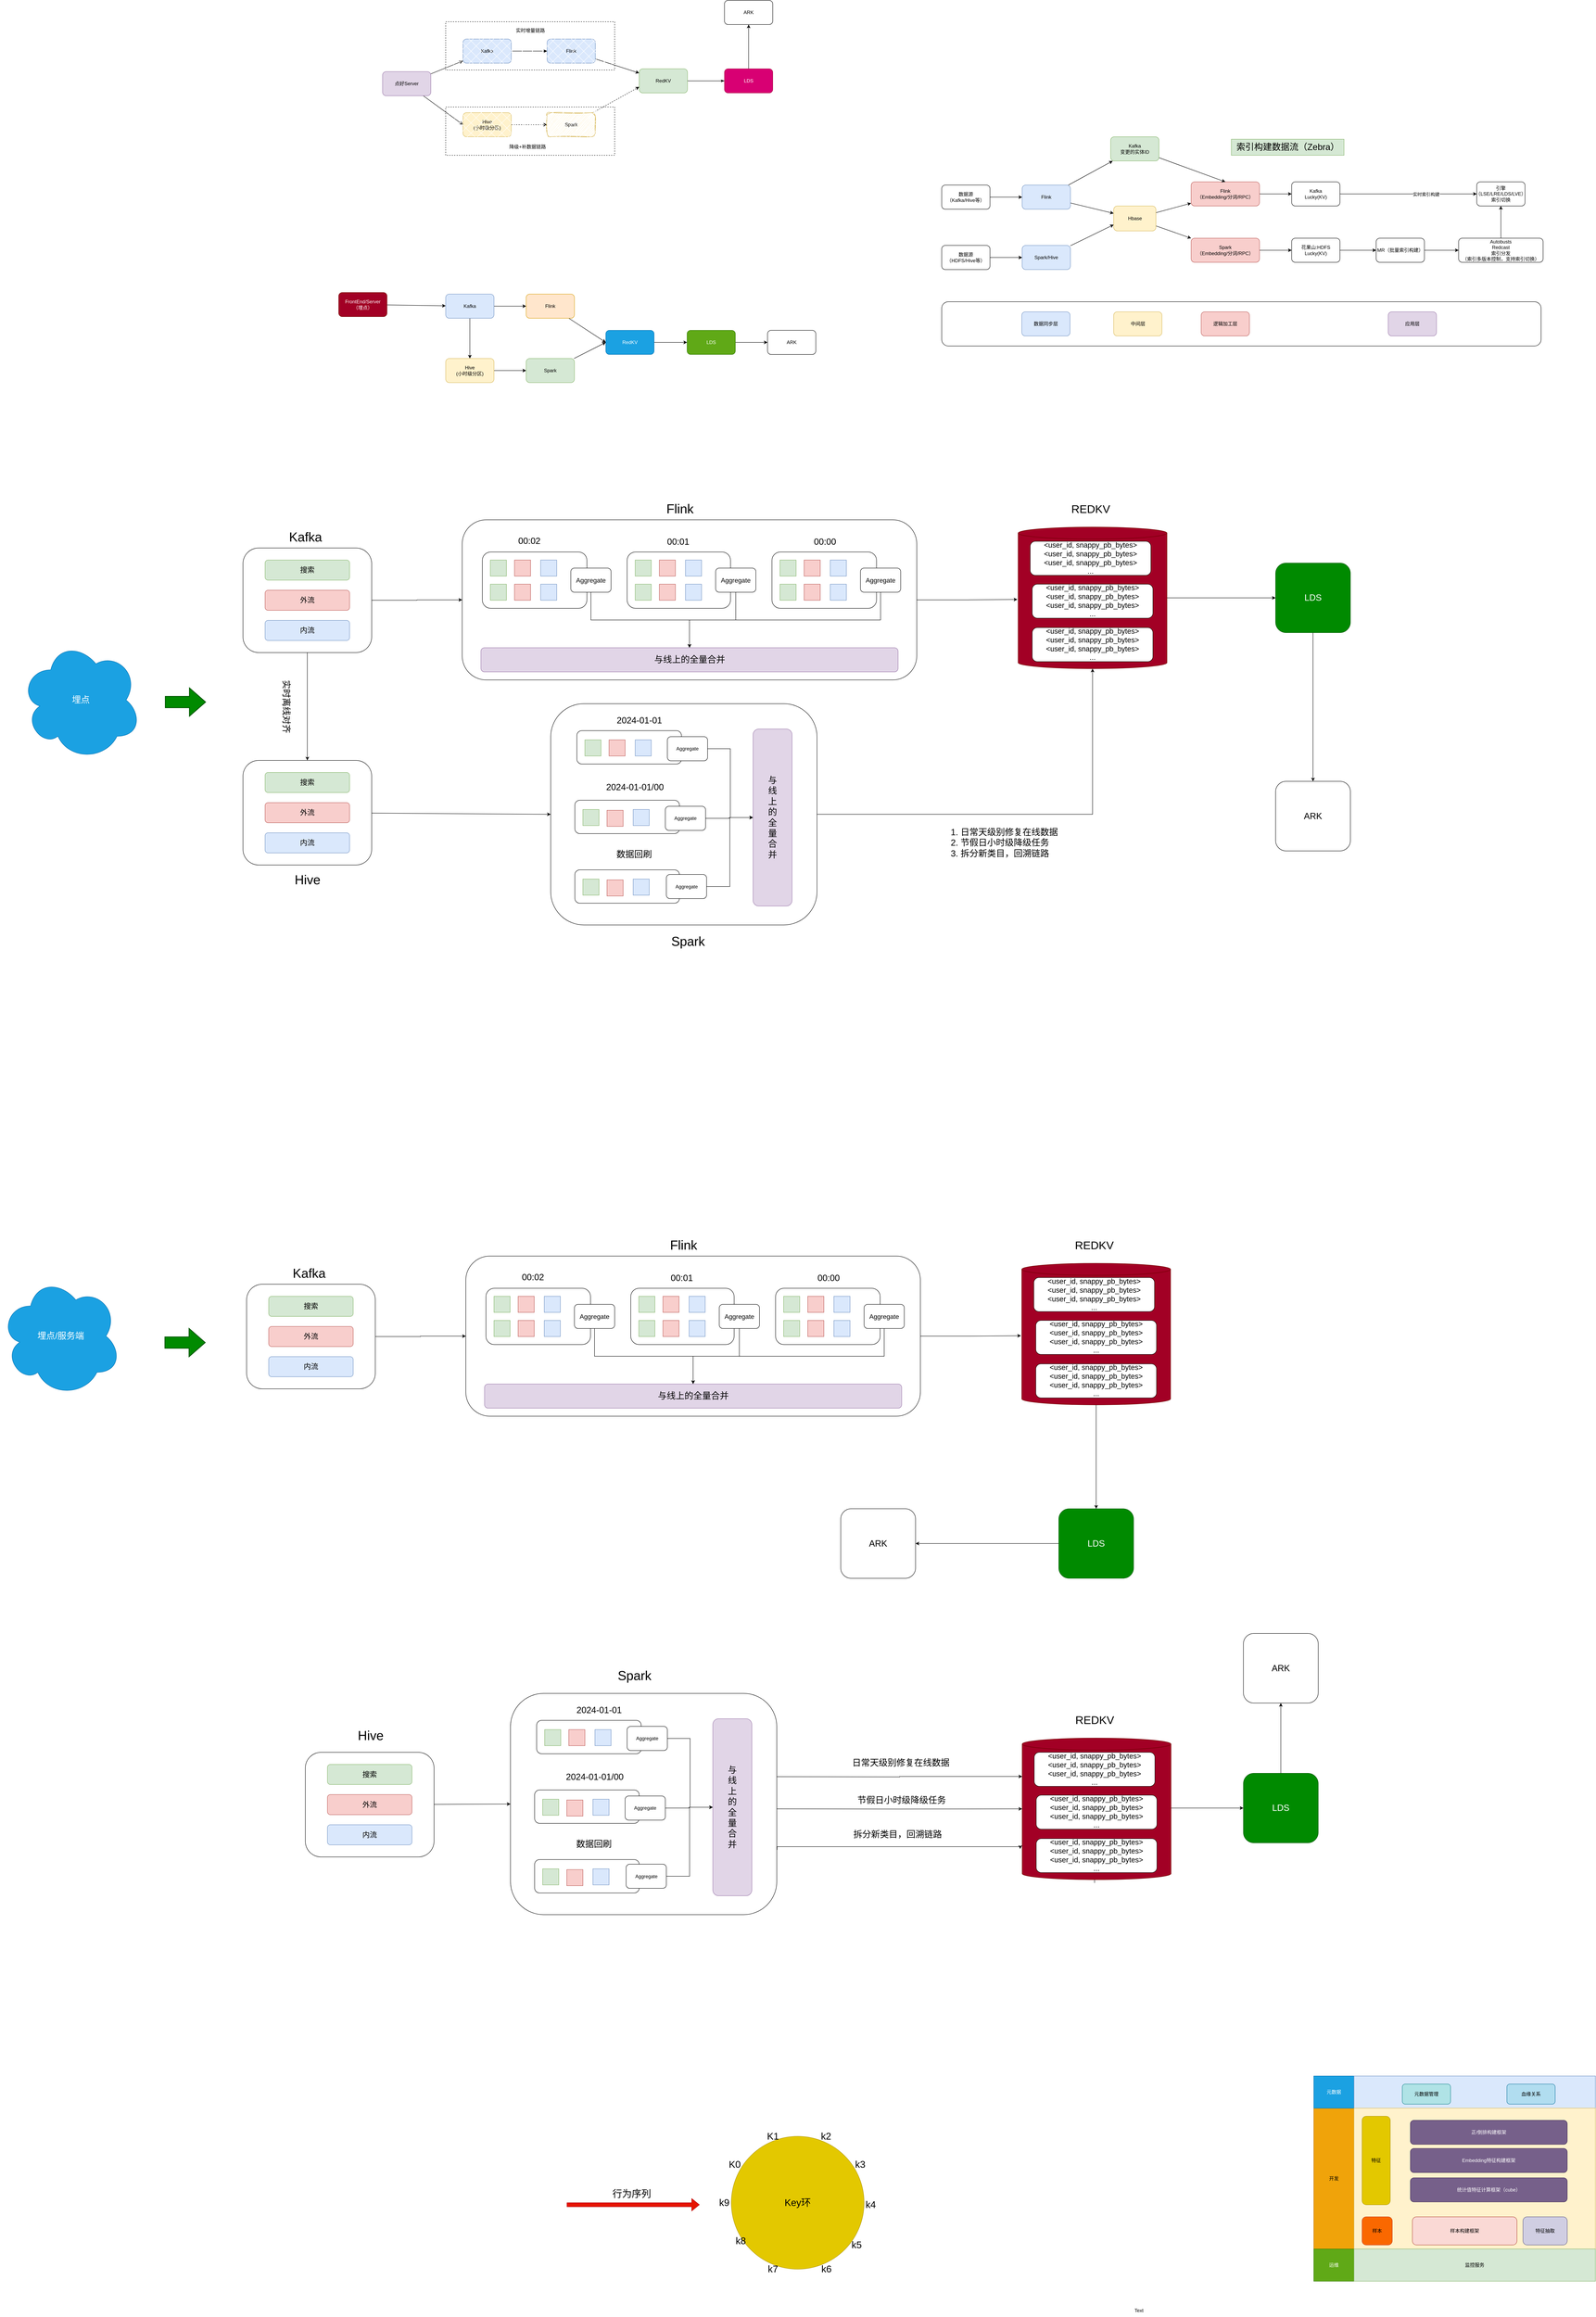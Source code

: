 <mxfile version="24.7.13">
  <diagram name="Page-1" id="i_hFuDhX6voU7J-K0fBx">
    <mxGraphModel dx="3134" dy="750" grid="1" gridSize="10" guides="1" tooltips="1" connect="1" arrows="1" fold="1" page="1" pageScale="1" pageWidth="850" pageHeight="1100" math="0" shadow="0">
      <root>
        <mxCell id="0" />
        <mxCell id="1" parent="0" />
        <mxCell id="Olyu-w_eP48Fr1E_7s6x-3" value="" style="edgeStyle=orthogonalEdgeStyle;rounded=0;orthogonalLoop=1;jettySize=auto;html=1;" parent="1" source="Olyu-w_eP48Fr1E_7s6x-1" target="Olyu-w_eP48Fr1E_7s6x-2" edge="1">
          <mxGeometry relative="1" as="geometry" />
        </mxCell>
        <mxCell id="Olyu-w_eP48Fr1E_7s6x-13" value="" style="rounded=0;orthogonalLoop=1;jettySize=auto;html=1;startArrow=classic;startFill=1;endArrow=none;endFill=0;" parent="1" source="Olyu-w_eP48Fr1E_7s6x-1" target="Olyu-w_eP48Fr1E_7s6x-12" edge="1">
          <mxGeometry relative="1" as="geometry" />
        </mxCell>
        <mxCell id="Olyu-w_eP48Fr1E_7s6x-1" value="Kafka" style="rounded=1;whiteSpace=wrap;html=1;fillColor=#dae8fc;strokeColor=#6c8ebf;" parent="1" vertex="1">
          <mxGeometry x="160" y="337" width="120" height="60" as="geometry" />
        </mxCell>
        <mxCell id="Olyu-w_eP48Fr1E_7s6x-5" value="" style="rounded=0;orthogonalLoop=1;jettySize=auto;html=1;" parent="1" source="Olyu-w_eP48Fr1E_7s6x-2" target="Olyu-w_eP48Fr1E_7s6x-4" edge="1">
          <mxGeometry relative="1" as="geometry" />
        </mxCell>
        <mxCell id="Olyu-w_eP48Fr1E_7s6x-2" value="Flink" style="rounded=1;whiteSpace=wrap;html=1;fillColor=#dae8fc;strokeColor=#6c8ebf;" parent="1" vertex="1">
          <mxGeometry x="369" y="337" width="120" height="60" as="geometry" />
        </mxCell>
        <mxCell id="Olyu-w_eP48Fr1E_7s6x-16" value="" style="edgeStyle=orthogonalEdgeStyle;rounded=0;orthogonalLoop=1;jettySize=auto;html=1;startArrow=none;startFill=0;endArrow=classicThin;endFill=1;" parent="1" source="Olyu-w_eP48Fr1E_7s6x-4" target="Olyu-w_eP48Fr1E_7s6x-15" edge="1">
          <mxGeometry relative="1" as="geometry" />
        </mxCell>
        <mxCell id="Olyu-w_eP48Fr1E_7s6x-4" value="RedKV" style="rounded=1;whiteSpace=wrap;html=1;fillColor=#d5e8d4;strokeColor=#82b366;" parent="1" vertex="1">
          <mxGeometry x="598" y="411" width="120" height="60" as="geometry" />
        </mxCell>
        <mxCell id="Olyu-w_eP48Fr1E_7s6x-9" value="" style="edgeStyle=orthogonalEdgeStyle;rounded=0;orthogonalLoop=1;jettySize=auto;html=1;dashed=1;" parent="1" source="Olyu-w_eP48Fr1E_7s6x-6" target="Olyu-w_eP48Fr1E_7s6x-8" edge="1">
          <mxGeometry relative="1" as="geometry" />
        </mxCell>
        <mxCell id="Olyu-w_eP48Fr1E_7s6x-6" value="Hive&lt;br&gt;(小时级分区)" style="rounded=1;whiteSpace=wrap;html=1;fillColor=#fff2cc;strokeColor=#d6b656;" parent="1" vertex="1">
          <mxGeometry x="160" y="520" width="120" height="60" as="geometry" />
        </mxCell>
        <mxCell id="Olyu-w_eP48Fr1E_7s6x-11" value="" style="rounded=0;orthogonalLoop=1;jettySize=auto;html=1;entryX=0;entryY=0.75;entryDx=0;entryDy=0;dashed=1;" parent="1" source="Olyu-w_eP48Fr1E_7s6x-8" target="Olyu-w_eP48Fr1E_7s6x-4" edge="1">
          <mxGeometry relative="1" as="geometry">
            <mxPoint x="569" y="517" as="targetPoint" />
          </mxGeometry>
        </mxCell>
        <mxCell id="Olyu-w_eP48Fr1E_7s6x-8" value="Spark" style="whiteSpace=wrap;html=1;rounded=1;fillColor=#fff2cc;strokeColor=#d6b656;gradientColor=none;shadow=0;glass=0;sketch=1;curveFitting=1;jiggle=2;" parent="1" vertex="1">
          <mxGeometry x="369" y="520" width="120" height="60" as="geometry" />
        </mxCell>
        <mxCell id="lzxiVklrCA61hMPIfOuQ-2" value="" style="rounded=0;orthogonalLoop=1;jettySize=auto;html=1;entryX=0;entryY=0.5;entryDx=0;entryDy=0;" parent="1" source="Olyu-w_eP48Fr1E_7s6x-12" target="Olyu-w_eP48Fr1E_7s6x-6" edge="1">
          <mxGeometry relative="1" as="geometry">
            <mxPoint x="29" y="487" as="targetPoint" />
          </mxGeometry>
        </mxCell>
        <mxCell id="Olyu-w_eP48Fr1E_7s6x-12" value="点好Server" style="rounded=1;whiteSpace=wrap;html=1;fillColor=#e1d5e7;strokeColor=#9673a6;" parent="1" vertex="1">
          <mxGeometry x="-40" y="418" width="120" height="60" as="geometry" />
        </mxCell>
        <mxCell id="Olyu-w_eP48Fr1E_7s6x-18" value="" style="edgeStyle=orthogonalEdgeStyle;rounded=0;orthogonalLoop=1;jettySize=auto;html=1;startArrow=none;startFill=0;endArrow=classic;endFill=1;" parent="1" source="Olyu-w_eP48Fr1E_7s6x-15" target="Olyu-w_eP48Fr1E_7s6x-17" edge="1">
          <mxGeometry relative="1" as="geometry" />
        </mxCell>
        <mxCell id="Olyu-w_eP48Fr1E_7s6x-15" value="LDS" style="rounded=1;whiteSpace=wrap;html=1;fillColor=#d80073;fontColor=#ffffff;strokeColor=#A50040;" parent="1" vertex="1">
          <mxGeometry x="810" y="411" width="120" height="60" as="geometry" />
        </mxCell>
        <mxCell id="Olyu-w_eP48Fr1E_7s6x-17" value="ARK" style="rounded=1;whiteSpace=wrap;html=1;" parent="1" vertex="1">
          <mxGeometry x="810" y="241" width="120" height="60" as="geometry" />
        </mxCell>
        <mxCell id="38t9WZw2wdU8tdVC_Z4--1" value="" style="edgeStyle=orthogonalEdgeStyle;rounded=0;orthogonalLoop=1;jettySize=auto;html=1;" parent="1" source="38t9WZw2wdU8tdVC_Z4--4" target="38t9WZw2wdU8tdVC_Z4--6" edge="1">
          <mxGeometry relative="1" as="geometry" />
        </mxCell>
        <mxCell id="38t9WZw2wdU8tdVC_Z4--3" value="" style="rounded=0;orthogonalLoop=1;jettySize=auto;html=1;startArrow=classic;startFill=1;endArrow=none;endFill=0;" parent="1" source="38t9WZw2wdU8tdVC_Z4--4" target="38t9WZw2wdU8tdVC_Z4--13" edge="1">
          <mxGeometry relative="1" as="geometry" />
        </mxCell>
        <mxCell id="lzxiVklrCA61hMPIfOuQ-5" value="" style="edgeStyle=orthogonalEdgeStyle;rounded=0;orthogonalLoop=1;jettySize=auto;html=1;" parent="1" source="38t9WZw2wdU8tdVC_Z4--4" target="38t9WZw2wdU8tdVC_Z4--10" edge="1">
          <mxGeometry relative="1" as="geometry" />
        </mxCell>
        <mxCell id="38t9WZw2wdU8tdVC_Z4--4" value="Kafka" style="rounded=1;whiteSpace=wrap;html=1;fillColor=#dae8fc;strokeColor=#6c8ebf;" parent="1" vertex="1">
          <mxGeometry x="117" y="971" width="120" height="60" as="geometry" />
        </mxCell>
        <mxCell id="38t9WZw2wdU8tdVC_Z4--5" value="" style="rounded=0;orthogonalLoop=1;jettySize=auto;html=1;entryX=0;entryY=0.5;entryDx=0;entryDy=0;" parent="1" source="38t9WZw2wdU8tdVC_Z4--6" target="38t9WZw2wdU8tdVC_Z4--8" edge="1">
          <mxGeometry relative="1" as="geometry" />
        </mxCell>
        <mxCell id="38t9WZw2wdU8tdVC_Z4--6" value="Flink" style="rounded=1;whiteSpace=wrap;html=1;fillColor=#ffe6cc;strokeColor=#d79b00;" parent="1" vertex="1">
          <mxGeometry x="317" y="971" width="120" height="60" as="geometry" />
        </mxCell>
        <mxCell id="38t9WZw2wdU8tdVC_Z4--7" value="" style="edgeStyle=orthogonalEdgeStyle;rounded=0;orthogonalLoop=1;jettySize=auto;html=1;startArrow=none;startFill=0;endArrow=classic;endFill=1;" parent="1" source="38t9WZw2wdU8tdVC_Z4--8" target="38t9WZw2wdU8tdVC_Z4--15" edge="1">
          <mxGeometry relative="1" as="geometry" />
        </mxCell>
        <mxCell id="38t9WZw2wdU8tdVC_Z4--8" value="RedKV" style="rounded=1;whiteSpace=wrap;html=1;fillColor=#1ba1e2;fontColor=#ffffff;strokeColor=#006EAF;" parent="1" vertex="1">
          <mxGeometry x="515" y="1061" width="120" height="60" as="geometry" />
        </mxCell>
        <mxCell id="38t9WZw2wdU8tdVC_Z4--9" value="" style="edgeStyle=orthogonalEdgeStyle;rounded=0;orthogonalLoop=1;jettySize=auto;html=1;" parent="1" source="38t9WZw2wdU8tdVC_Z4--10" target="38t9WZw2wdU8tdVC_Z4--12" edge="1">
          <mxGeometry relative="1" as="geometry" />
        </mxCell>
        <mxCell id="38t9WZw2wdU8tdVC_Z4--10" value="Hive&lt;br&gt;(小时级分区)" style="rounded=1;whiteSpace=wrap;html=1;fillColor=#fff2cc;strokeColor=#d6b656;" parent="1" vertex="1">
          <mxGeometry x="117" y="1131" width="120" height="60" as="geometry" />
        </mxCell>
        <mxCell id="38t9WZw2wdU8tdVC_Z4--11" value="" style="rounded=0;orthogonalLoop=1;jettySize=auto;html=1;entryX=0;entryY=0.5;entryDx=0;entryDy=0;" parent="1" source="38t9WZw2wdU8tdVC_Z4--12" target="38t9WZw2wdU8tdVC_Z4--8" edge="1">
          <mxGeometry relative="1" as="geometry">
            <mxPoint x="577" y="1081" as="targetPoint" />
          </mxGeometry>
        </mxCell>
        <mxCell id="38t9WZw2wdU8tdVC_Z4--12" value="Spark" style="whiteSpace=wrap;html=1;rounded=1;fillColor=#d5e8d4;strokeColor=#82b366;" parent="1" vertex="1">
          <mxGeometry x="317" y="1131" width="120" height="60" as="geometry" />
        </mxCell>
        <mxCell id="38t9WZw2wdU8tdVC_Z4--13" value="FrontEnd/Server&lt;br&gt;（埋点）" style="rounded=1;whiteSpace=wrap;html=1;fillColor=#a20025;fontColor=#ffffff;strokeColor=#6F0000;" parent="1" vertex="1">
          <mxGeometry x="-149" y="967" width="120" height="60" as="geometry" />
        </mxCell>
        <mxCell id="38t9WZw2wdU8tdVC_Z4--21" value="" style="edgeStyle=orthogonalEdgeStyle;rounded=0;orthogonalLoop=1;jettySize=auto;html=1;" parent="1" source="38t9WZw2wdU8tdVC_Z4--15" target="38t9WZw2wdU8tdVC_Z4--20" edge="1">
          <mxGeometry relative="1" as="geometry" />
        </mxCell>
        <mxCell id="38t9WZw2wdU8tdVC_Z4--15" value="LDS" style="rounded=1;whiteSpace=wrap;html=1;fillColor=#60a917;fontColor=#ffffff;strokeColor=#2D7600;" parent="1" vertex="1">
          <mxGeometry x="717" y="1061" width="120" height="60" as="geometry" />
        </mxCell>
        <mxCell id="38t9WZw2wdU8tdVC_Z4--20" value="ARK" style="rounded=1;whiteSpace=wrap;html=1;" parent="1" vertex="1">
          <mxGeometry x="917" y="1061" width="120" height="60" as="geometry" />
        </mxCell>
        <mxCell id="71Jp7hl-TTsXlKyE7o5B-2" value="" style="rounded=0;whiteSpace=wrap;html=1;shadow=0;dashed=1;fillStyle=cross-hatch;strokeColor=default;align=right;verticalAlign=middle;fontFamily=Helvetica;fontSize=12;fontColor=default;fillColor=default;gradientColor=none;glass=0;" parent="1" vertex="1">
          <mxGeometry x="117" y="506" width="420" height="120" as="geometry" />
        </mxCell>
        <mxCell id="71Jp7hl-TTsXlKyE7o5B-3" value="降级+补数据链路" style="text;html=1;strokeColor=none;fillColor=none;align=center;verticalAlign=middle;whiteSpace=wrap;rounded=0;fontSize=12;fontFamily=Helvetica;fontColor=default;" parent="1" vertex="1">
          <mxGeometry x="254.5" y="590" width="131" height="30" as="geometry" />
        </mxCell>
        <mxCell id="lzxiVklrCA61hMPIfOuQ-3" value="" style="rounded=0;whiteSpace=wrap;html=1;shadow=0;dashed=1;fillStyle=cross-hatch;strokeColor=default;align=right;verticalAlign=middle;fontFamily=Helvetica;fontSize=12;fontColor=default;fillColor=default;gradientColor=none;glass=0;" parent="1" vertex="1">
          <mxGeometry x="117" y="294" width="420" height="120" as="geometry" />
        </mxCell>
        <mxCell id="lzxiVklrCA61hMPIfOuQ-4" value="实时增量链路" style="text;html=1;strokeColor=none;fillColor=none;align=center;verticalAlign=middle;whiteSpace=wrap;rounded=0;fontSize=12;fontFamily=Helvetica;fontColor=default;" parent="1" vertex="1">
          <mxGeometry x="261.5" y="301" width="131" height="30" as="geometry" />
        </mxCell>
        <mxCell id="Ssv76UTOe1hx6nXqf63F-172" value="" style="edgeStyle=orthogonalEdgeStyle;rounded=0;orthogonalLoop=1;jettySize=auto;html=1;entryX=0.5;entryY=0;entryDx=0;entryDy=0;" parent="1" source="Ssv76UTOe1hx6nXqf63F-173" target="Ssv76UTOe1hx6nXqf63F-197" edge="1">
          <mxGeometry relative="1" as="geometry">
            <mxPoint x="-227" y="2052" as="targetPoint" />
          </mxGeometry>
        </mxCell>
        <mxCell id="Ssv76UTOe1hx6nXqf63F-329" value="" style="edgeStyle=orthogonalEdgeStyle;rounded=0;orthogonalLoop=1;jettySize=auto;html=1;entryX=0;entryY=0.5;entryDx=0;entryDy=0;" parent="1" source="Ssv76UTOe1hx6nXqf63F-173" target="Ssv76UTOe1hx6nXqf63F-295" edge="1">
          <mxGeometry relative="1" as="geometry">
            <mxPoint x="113" y="1742" as="targetPoint" />
          </mxGeometry>
        </mxCell>
        <mxCell id="Ssv76UTOe1hx6nXqf63F-173" value="" style="whiteSpace=wrap;html=1;rounded=1;" parent="1" vertex="1">
          <mxGeometry x="-387" y="1602" width="320" height="260" as="geometry" />
        </mxCell>
        <mxCell id="Ssv76UTOe1hx6nXqf63F-175" value="" style="edgeStyle=orthogonalEdgeStyle;rounded=0;orthogonalLoop=1;jettySize=auto;html=1;exitX=1;exitY=0.5;exitDx=0;exitDy=0;exitPerimeter=0;" parent="1" source="Ssv76UTOe1hx6nXqf63F-334" target="Ssv76UTOe1hx6nXqf63F-212" edge="1">
          <mxGeometry relative="1" as="geometry">
            <mxPoint x="1950" y="1730.111" as="sourcePoint" />
          </mxGeometry>
        </mxCell>
        <mxCell id="Ssv76UTOe1hx6nXqf63F-177" value="&lt;font style=&quot;font-size: 18px;&quot;&gt;搜索&lt;/font&gt;" style="rounded=1;whiteSpace=wrap;html=1;fillColor=#d5e8d4;strokeColor=#82b366;" parent="1" vertex="1">
          <mxGeometry x="-332" y="1632" width="210" height="50" as="geometry" />
        </mxCell>
        <mxCell id="Ssv76UTOe1hx6nXqf63F-178" value="&lt;font style=&quot;font-size: 18px;&quot;&gt;外流&lt;/font&gt;" style="rounded=1;whiteSpace=wrap;html=1;fillColor=#f8cecc;strokeColor=#b85450;" parent="1" vertex="1">
          <mxGeometry x="-332" y="1707" width="210" height="50" as="geometry" />
        </mxCell>
        <mxCell id="Ssv76UTOe1hx6nXqf63F-179" value="&lt;font style=&quot;font-size: 18px;&quot;&gt;内流&lt;/font&gt;" style="rounded=1;whiteSpace=wrap;html=1;fillColor=#dae8fc;strokeColor=#6c8ebf;" parent="1" vertex="1">
          <mxGeometry x="-332" y="1782" width="210" height="50" as="geometry" />
        </mxCell>
        <mxCell id="Ssv76UTOe1hx6nXqf63F-180" value="&lt;font style=&quot;font-size: 32px;&quot;&gt;Kafka&lt;/font&gt;" style="text;html=1;align=center;verticalAlign=middle;resizable=0;points=[];autosize=1;strokeColor=none;fillColor=none;" parent="1" vertex="1">
          <mxGeometry x="-282" y="1550" width="100" height="50" as="geometry" />
        </mxCell>
        <mxCell id="Ssv76UTOe1hx6nXqf63F-181" value="" style="rounded=0;orthogonalLoop=1;jettySize=auto;html=1;entryX=0.5;entryY=1;entryDx=0;entryDy=0;exitX=1;exitY=0.5;exitDx=0;exitDy=0;edgeStyle=orthogonalEdgeStyle;entryPerimeter=0;" parent="1" source="Ssv76UTOe1hx6nXqf63F-182" target="Ssv76UTOe1hx6nXqf63F-334" edge="1">
          <mxGeometry relative="1" as="geometry">
            <mxPoint x="1744.0" y="1930" as="targetPoint" />
          </mxGeometry>
        </mxCell>
        <mxCell id="Ssv76UTOe1hx6nXqf63F-182" value="" style="rounded=1;whiteSpace=wrap;html=1;" parent="1" vertex="1">
          <mxGeometry x="378" y="1989" width="662" height="550" as="geometry" />
        </mxCell>
        <mxCell id="Ssv76UTOe1hx6nXqf63F-183" value="" style="rounded=1;whiteSpace=wrap;html=1;" parent="1" vertex="1">
          <mxGeometry x="443" y="2056" width="260" height="83" as="geometry" />
        </mxCell>
        <mxCell id="Ssv76UTOe1hx6nXqf63F-292" value="" style="edgeStyle=orthogonalEdgeStyle;rounded=0;orthogonalLoop=1;jettySize=auto;html=1;" parent="1" source="Ssv76UTOe1hx6nXqf63F-184" target="Ssv76UTOe1hx6nXqf63F-291" edge="1">
          <mxGeometry relative="1" as="geometry" />
        </mxCell>
        <mxCell id="Ssv76UTOe1hx6nXqf63F-184" value="Aggregate" style="rounded=1;whiteSpace=wrap;html=1;" parent="1" vertex="1">
          <mxGeometry x="668" y="2071" width="100" height="60" as="geometry" />
        </mxCell>
        <mxCell id="Ssv76UTOe1hx6nXqf63F-185" value="&lt;font style=&quot;font-size: 22px;&quot;&gt;2024-01-01&lt;/font&gt;" style="text;html=1;strokeColor=none;fillColor=none;align=center;verticalAlign=middle;whiteSpace=wrap;rounded=0;" parent="1" vertex="1">
          <mxGeometry x="436" y="2016" width="325" height="30" as="geometry" />
        </mxCell>
        <mxCell id="Ssv76UTOe1hx6nXqf63F-186" value="&lt;font style=&quot;font-size: 32px;&quot;&gt;Spark&lt;/font&gt;" style="text;html=1;align=center;verticalAlign=middle;resizable=0;points=[];autosize=1;strokeColor=none;fillColor=none;" parent="1" vertex="1">
          <mxGeometry x="668" y="2555" width="102" height="50" as="geometry" />
        </mxCell>
        <mxCell id="Ssv76UTOe1hx6nXqf63F-187" value="" style="whiteSpace=wrap;html=1;aspect=fixed;fillColor=#d5e8d4;strokeColor=#82b366;" parent="1" vertex="1">
          <mxGeometry x="463" y="2079" width="40" height="40" as="geometry" />
        </mxCell>
        <mxCell id="Ssv76UTOe1hx6nXqf63F-188" value="" style="whiteSpace=wrap;html=1;aspect=fixed;fillColor=#f8cecc;strokeColor=#b85450;" parent="1" vertex="1">
          <mxGeometry x="523" y="2079" width="40" height="40" as="geometry" />
        </mxCell>
        <mxCell id="Ssv76UTOe1hx6nXqf63F-189" value="" style="whiteSpace=wrap;html=1;aspect=fixed;fillColor=#dae8fc;strokeColor=#6c8ebf;" parent="1" vertex="1">
          <mxGeometry x="588" y="2079" width="40" height="40" as="geometry" />
        </mxCell>
        <mxCell id="Ssv76UTOe1hx6nXqf63F-190" value="" style="rounded=1;whiteSpace=wrap;html=1;" parent="1" vertex="1">
          <mxGeometry x="438" y="2229" width="260" height="83" as="geometry" />
        </mxCell>
        <mxCell id="Ssv76UTOe1hx6nXqf63F-293" value="" style="edgeStyle=orthogonalEdgeStyle;rounded=0;orthogonalLoop=1;jettySize=auto;html=1;" parent="1" source="Ssv76UTOe1hx6nXqf63F-191" target="Ssv76UTOe1hx6nXqf63F-291" edge="1">
          <mxGeometry relative="1" as="geometry" />
        </mxCell>
        <mxCell id="Ssv76UTOe1hx6nXqf63F-191" value="Aggregate" style="rounded=1;whiteSpace=wrap;html=1;" parent="1" vertex="1">
          <mxGeometry x="663" y="2244" width="100" height="60" as="geometry" />
        </mxCell>
        <mxCell id="Ssv76UTOe1hx6nXqf63F-192" value="&lt;font style=&quot;font-size: 22px;&quot;&gt;2024-01-01/00&lt;/font&gt;" style="text;html=1;strokeColor=none;fillColor=none;align=center;verticalAlign=middle;whiteSpace=wrap;rounded=0;" parent="1" vertex="1">
          <mxGeometry x="438" y="2182" width="299.12" height="30" as="geometry" />
        </mxCell>
        <mxCell id="Ssv76UTOe1hx6nXqf63F-193" value="" style="whiteSpace=wrap;html=1;aspect=fixed;fillColor=#d5e8d4;strokeColor=#82b366;" parent="1" vertex="1">
          <mxGeometry x="458" y="2252" width="40" height="40" as="geometry" />
        </mxCell>
        <mxCell id="Ssv76UTOe1hx6nXqf63F-194" value="" style="whiteSpace=wrap;html=1;aspect=fixed;fillColor=#dae8fc;strokeColor=#6c8ebf;" parent="1" vertex="1">
          <mxGeometry x="583" y="2252" width="40" height="40" as="geometry" />
        </mxCell>
        <mxCell id="Ssv76UTOe1hx6nXqf63F-195" value="" style="whiteSpace=wrap;html=1;aspect=fixed;fillColor=#f8cecc;strokeColor=#b85450;" parent="1" vertex="1">
          <mxGeometry x="518" y="2254" width="40" height="40" as="geometry" />
        </mxCell>
        <mxCell id="Ssv76UTOe1hx6nXqf63F-196" value="" style="rounded=0;orthogonalLoop=1;jettySize=auto;html=1;entryX=0;entryY=0.5;entryDx=0;entryDy=0;" parent="1" source="Ssv76UTOe1hx6nXqf63F-197" target="Ssv76UTOe1hx6nXqf63F-182" edge="1">
          <mxGeometry relative="1" as="geometry">
            <mxPoint x="138" y="2212" as="targetPoint" />
          </mxGeometry>
        </mxCell>
        <mxCell id="Ssv76UTOe1hx6nXqf63F-197" value="" style="whiteSpace=wrap;html=1;rounded=1;" parent="1" vertex="1">
          <mxGeometry x="-387" y="2130" width="320" height="260" as="geometry" />
        </mxCell>
        <mxCell id="Ssv76UTOe1hx6nXqf63F-198" value="&lt;font style=&quot;font-size: 18px;&quot;&gt;搜索&lt;/font&gt;" style="rounded=1;whiteSpace=wrap;html=1;fillColor=#d5e8d4;strokeColor=#82b366;" parent="1" vertex="1">
          <mxGeometry x="-332" y="2160" width="210" height="50" as="geometry" />
        </mxCell>
        <mxCell id="Ssv76UTOe1hx6nXqf63F-199" value="&lt;font style=&quot;font-size: 18px;&quot;&gt;外流&lt;/font&gt;" style="rounded=1;whiteSpace=wrap;html=1;fillColor=#f8cecc;strokeColor=#b85450;" parent="1" vertex="1">
          <mxGeometry x="-332" y="2235" width="210" height="50" as="geometry" />
        </mxCell>
        <mxCell id="Ssv76UTOe1hx6nXqf63F-200" value="&lt;font style=&quot;font-size: 18px;&quot;&gt;内流&lt;/font&gt;" style="rounded=1;whiteSpace=wrap;html=1;fillColor=#dae8fc;strokeColor=#6c8ebf;" parent="1" vertex="1">
          <mxGeometry x="-332" y="2310" width="210" height="50" as="geometry" />
        </mxCell>
        <mxCell id="Ssv76UTOe1hx6nXqf63F-201" value="&lt;font style=&quot;font-size: 32px;&quot;&gt;Hive&lt;/font&gt;" style="text;html=1;align=center;verticalAlign=middle;resizable=0;points=[];autosize=1;strokeColor=none;fillColor=none;" parent="1" vertex="1">
          <mxGeometry x="-268" y="2402" width="82" height="50" as="geometry" />
        </mxCell>
        <mxCell id="Ssv76UTOe1hx6nXqf63F-202" value="" style="rounded=1;whiteSpace=wrap;html=1;" parent="1" vertex="1">
          <mxGeometry x="438" y="2402" width="260" height="83" as="geometry" />
        </mxCell>
        <mxCell id="Ssv76UTOe1hx6nXqf63F-294" value="" style="edgeStyle=orthogonalEdgeStyle;rounded=0;orthogonalLoop=1;jettySize=auto;html=1;" parent="1" source="Ssv76UTOe1hx6nXqf63F-203" target="Ssv76UTOe1hx6nXqf63F-291" edge="1">
          <mxGeometry relative="1" as="geometry" />
        </mxCell>
        <mxCell id="Ssv76UTOe1hx6nXqf63F-203" value="Aggregate" style="rounded=1;whiteSpace=wrap;html=1;" parent="1" vertex="1">
          <mxGeometry x="665.5" y="2413.5" width="100" height="60" as="geometry" />
        </mxCell>
        <mxCell id="Ssv76UTOe1hx6nXqf63F-204" value="&lt;font style=&quot;font-size: 22px;&quot;&gt;数据回刷&lt;/font&gt;" style="text;html=1;strokeColor=none;fillColor=none;align=center;verticalAlign=middle;whiteSpace=wrap;rounded=0;" parent="1" vertex="1">
          <mxGeometry x="489.88" y="2349" width="191.25" height="30" as="geometry" />
        </mxCell>
        <mxCell id="Ssv76UTOe1hx6nXqf63F-205" value="" style="whiteSpace=wrap;html=1;aspect=fixed;fillColor=#d5e8d4;strokeColor=#82b366;" parent="1" vertex="1">
          <mxGeometry x="458" y="2425" width="40" height="40" as="geometry" />
        </mxCell>
        <mxCell id="Ssv76UTOe1hx6nXqf63F-206" value="" style="whiteSpace=wrap;html=1;aspect=fixed;fillColor=#dae8fc;strokeColor=#6c8ebf;" parent="1" vertex="1">
          <mxGeometry x="583" y="2425" width="40" height="40" as="geometry" />
        </mxCell>
        <mxCell id="Ssv76UTOe1hx6nXqf63F-207" value="" style="whiteSpace=wrap;html=1;aspect=fixed;fillColor=#f8cecc;strokeColor=#b85450;" parent="1" vertex="1">
          <mxGeometry x="518" y="2427" width="40" height="40" as="geometry" />
        </mxCell>
        <mxCell id="Ssv76UTOe1hx6nXqf63F-208" value="&lt;ol style=&quot;font-size: 22px;&quot;&gt;&lt;li&gt;&lt;font style=&quot;font-size: 22px;&quot;&gt;日常天级别修复在线数据&lt;/font&gt;&lt;/li&gt;&lt;li&gt;节假日小时级降级任务&lt;/li&gt;&lt;li&gt;拆分新类目，回溯链路&lt;/li&gt;&lt;/ol&gt;" style="text;html=1;strokeColor=none;fillColor=none;align=left;verticalAlign=middle;whiteSpace=wrap;rounded=0;" parent="1" vertex="1">
          <mxGeometry x="1355" y="2280" width="330" height="110" as="geometry" />
        </mxCell>
        <mxCell id="Ssv76UTOe1hx6nXqf63F-209" value="&lt;font style=&quot;font-size: 22px;&quot;&gt;埋点&lt;/font&gt;" style="ellipse;shape=cloud;whiteSpace=wrap;html=1;fillColor=#1ba1e2;fontColor=#ffffff;strokeColor=#006EAF;" parent="1" vertex="1">
          <mxGeometry x="-940" y="1830" width="300" height="300" as="geometry" />
        </mxCell>
        <mxCell id="Ssv76UTOe1hx6nXqf63F-210" value="" style="verticalLabelPosition=bottom;verticalAlign=top;html=1;strokeWidth=2;shape=mxgraph.arrows2.arrow;dy=0.6;dx=40;notch=0;fillColor=#008a00;fontColor=#ffffff;strokeColor=#005700;" parent="1" vertex="1">
          <mxGeometry x="-580" y="1950" width="100" height="70" as="geometry" />
        </mxCell>
        <mxCell id="Ssv76UTOe1hx6nXqf63F-211" value="" style="edgeStyle=orthogonalEdgeStyle;rounded=0;orthogonalLoop=1;jettySize=auto;html=1;" parent="1" source="Ssv76UTOe1hx6nXqf63F-212" target="Ssv76UTOe1hx6nXqf63F-213" edge="1">
          <mxGeometry relative="1" as="geometry" />
        </mxCell>
        <mxCell id="Ssv76UTOe1hx6nXqf63F-212" value="&lt;font style=&quot;font-size: 22px;&quot;&gt;LDS&lt;/font&gt;" style="whiteSpace=wrap;html=1;rounded=1;fillColor=#008a00;fontColor=#ffffff;strokeColor=#005700;" parent="1" vertex="1">
          <mxGeometry x="2180" y="1639.5" width="186" height="173" as="geometry" />
        </mxCell>
        <mxCell id="Ssv76UTOe1hx6nXqf63F-213" value="&lt;font style=&quot;font-size: 22px;&quot;&gt;ARK&lt;/font&gt;" style="whiteSpace=wrap;html=1;rounded=1;" parent="1" vertex="1">
          <mxGeometry x="2180" y="2182" width="186" height="173" as="geometry" />
        </mxCell>
        <mxCell id="Ssv76UTOe1hx6nXqf63F-291" value="&lt;font style=&quot;font-size: 22px;&quot;&gt;与&lt;br&gt;线&lt;br&gt;上&lt;br&gt;的&lt;br&gt;全&lt;br&gt;量&lt;br&gt;合&lt;br&gt;并&lt;/font&gt;" style="rounded=1;whiteSpace=wrap;html=1;fillColor=#e1d5e7;strokeColor=#9673a6;align=center;" parent="1" vertex="1">
          <mxGeometry x="881" y="2052" width="97" height="440" as="geometry" />
        </mxCell>
        <mxCell id="Ssv76UTOe1hx6nXqf63F-331" value="" style="edgeStyle=orthogonalEdgeStyle;rounded=0;orthogonalLoop=1;jettySize=auto;html=1;entryX=0;entryY=0.5;entryDx=0;entryDy=0;" parent="1" source="Ssv76UTOe1hx6nXqf63F-295" edge="1">
          <mxGeometry relative="1" as="geometry">
            <mxPoint x="1538" y="1730" as="targetPoint" />
          </mxGeometry>
        </mxCell>
        <mxCell id="Ssv76UTOe1hx6nXqf63F-295" value="" style="rounded=1;whiteSpace=wrap;html=1;" parent="1" vertex="1">
          <mxGeometry x="158" y="1532" width="1130" height="398" as="geometry" />
        </mxCell>
        <mxCell id="Ssv76UTOe1hx6nXqf63F-296" value="" style="rounded=1;whiteSpace=wrap;html=1;" parent="1" vertex="1">
          <mxGeometry x="208" y="1612" width="260" height="140" as="geometry" />
        </mxCell>
        <mxCell id="Ssv76UTOe1hx6nXqf63F-297" value="" style="whiteSpace=wrap;html=1;aspect=fixed;fillColor=#d5e8d4;strokeColor=#82b366;" parent="1" vertex="1">
          <mxGeometry x="228" y="1632" width="40" height="40" as="geometry" />
        </mxCell>
        <mxCell id="Ssv76UTOe1hx6nXqf63F-298" value="" style="edgeStyle=orthogonalEdgeStyle;rounded=0;orthogonalLoop=1;jettySize=auto;html=1;" parent="1" source="Ssv76UTOe1hx6nXqf63F-299" target="Ssv76UTOe1hx6nXqf63F-327" edge="1">
          <mxGeometry relative="1" as="geometry" />
        </mxCell>
        <mxCell id="Ssv76UTOe1hx6nXqf63F-299" value="&lt;font style=&quot;font-size: 16px;&quot;&gt;Aggregate&lt;/font&gt;" style="rounded=1;whiteSpace=wrap;html=1;" parent="1" vertex="1">
          <mxGeometry x="428" y="1652" width="100" height="60" as="geometry" />
        </mxCell>
        <mxCell id="Ssv76UTOe1hx6nXqf63F-300" value="" style="whiteSpace=wrap;html=1;aspect=fixed;fillColor=#f8cecc;strokeColor=#b85450;" parent="1" vertex="1">
          <mxGeometry x="288" y="1632" width="40" height="40" as="geometry" />
        </mxCell>
        <mxCell id="Ssv76UTOe1hx6nXqf63F-301" value="" style="whiteSpace=wrap;html=1;aspect=fixed;fillColor=#dae8fc;strokeColor=#6c8ebf;" parent="1" vertex="1">
          <mxGeometry x="353" y="1632" width="40" height="40" as="geometry" />
        </mxCell>
        <mxCell id="Ssv76UTOe1hx6nXqf63F-302" value="" style="whiteSpace=wrap;html=1;aspect=fixed;fillColor=#d5e8d4;strokeColor=#82b366;" parent="1" vertex="1">
          <mxGeometry x="228" y="1692" width="40" height="40" as="geometry" />
        </mxCell>
        <mxCell id="Ssv76UTOe1hx6nXqf63F-303" value="" style="whiteSpace=wrap;html=1;aspect=fixed;fillColor=#f8cecc;strokeColor=#b85450;" parent="1" vertex="1">
          <mxGeometry x="288" y="1692" width="40" height="40" as="geometry" />
        </mxCell>
        <mxCell id="Ssv76UTOe1hx6nXqf63F-304" value="" style="whiteSpace=wrap;html=1;aspect=fixed;fillColor=#dae8fc;strokeColor=#6c8ebf;" parent="1" vertex="1">
          <mxGeometry x="353" y="1692" width="40" height="40" as="geometry" />
        </mxCell>
        <mxCell id="Ssv76UTOe1hx6nXqf63F-305" value="" style="rounded=1;whiteSpace=wrap;html=1;" parent="1" vertex="1">
          <mxGeometry x="568" y="1612" width="257" height="140" as="geometry" />
        </mxCell>
        <mxCell id="Ssv76UTOe1hx6nXqf63F-306" value="" style="whiteSpace=wrap;html=1;aspect=fixed;fillColor=#d5e8d4;strokeColor=#82b366;" parent="1" vertex="1">
          <mxGeometry x="588" y="1632" width="40" height="40" as="geometry" />
        </mxCell>
        <mxCell id="Ssv76UTOe1hx6nXqf63F-307" value="" style="edgeStyle=orthogonalEdgeStyle;rounded=0;orthogonalLoop=1;jettySize=auto;html=1;" parent="1" source="Ssv76UTOe1hx6nXqf63F-308" target="Ssv76UTOe1hx6nXqf63F-327" edge="1">
          <mxGeometry relative="1" as="geometry" />
        </mxCell>
        <mxCell id="Ssv76UTOe1hx6nXqf63F-308" value="&lt;font style=&quot;font-size: 16px;&quot;&gt;Aggregate&lt;/font&gt;" style="rounded=1;whiteSpace=wrap;html=1;" parent="1" vertex="1">
          <mxGeometry x="788" y="1652" width="100" height="60" as="geometry" />
        </mxCell>
        <mxCell id="Ssv76UTOe1hx6nXqf63F-309" value="" style="whiteSpace=wrap;html=1;aspect=fixed;fillColor=#f8cecc;strokeColor=#b85450;" parent="1" vertex="1">
          <mxGeometry x="648" y="1632" width="40" height="40" as="geometry" />
        </mxCell>
        <mxCell id="Ssv76UTOe1hx6nXqf63F-310" value="" style="whiteSpace=wrap;html=1;aspect=fixed;fillColor=#dae8fc;strokeColor=#6c8ebf;" parent="1" vertex="1">
          <mxGeometry x="713" y="1632" width="40" height="40" as="geometry" />
        </mxCell>
        <mxCell id="Ssv76UTOe1hx6nXqf63F-311" value="" style="whiteSpace=wrap;html=1;aspect=fixed;fillColor=#d5e8d4;strokeColor=#82b366;" parent="1" vertex="1">
          <mxGeometry x="588" y="1692" width="40" height="40" as="geometry" />
        </mxCell>
        <mxCell id="Ssv76UTOe1hx6nXqf63F-312" value="" style="whiteSpace=wrap;html=1;aspect=fixed;fillColor=#f8cecc;strokeColor=#b85450;" parent="1" vertex="1">
          <mxGeometry x="648" y="1692" width="40" height="40" as="geometry" />
        </mxCell>
        <mxCell id="Ssv76UTOe1hx6nXqf63F-313" value="" style="whiteSpace=wrap;html=1;aspect=fixed;fillColor=#dae8fc;strokeColor=#6c8ebf;" parent="1" vertex="1">
          <mxGeometry x="713" y="1692" width="40" height="40" as="geometry" />
        </mxCell>
        <mxCell id="Ssv76UTOe1hx6nXqf63F-314" value="&lt;font style=&quot;font-size: 22px;&quot;&gt;00:02&amp;nbsp;&lt;/font&gt;" style="text;html=1;strokeColor=none;fillColor=none;align=center;verticalAlign=middle;whiteSpace=wrap;rounded=0;" parent="1" vertex="1">
          <mxGeometry x="247" y="1570" width="162" height="30" as="geometry" />
        </mxCell>
        <mxCell id="Ssv76UTOe1hx6nXqf63F-315" value="&lt;font style=&quot;font-size: 22px;&quot;&gt;00:01&amp;nbsp;&lt;/font&gt;" style="text;html=1;strokeColor=none;fillColor=none;align=center;verticalAlign=middle;whiteSpace=wrap;rounded=0;" parent="1" vertex="1">
          <mxGeometry x="653" y="1572" width="90" height="30" as="geometry" />
        </mxCell>
        <mxCell id="Ssv76UTOe1hx6nXqf63F-316" value="" style="rounded=1;whiteSpace=wrap;html=1;" parent="1" vertex="1">
          <mxGeometry x="928" y="1612" width="260" height="140" as="geometry" />
        </mxCell>
        <mxCell id="Ssv76UTOe1hx6nXqf63F-317" value="" style="whiteSpace=wrap;html=1;aspect=fixed;fillColor=#d5e8d4;strokeColor=#82b366;" parent="1" vertex="1">
          <mxGeometry x="948" y="1632" width="40" height="40" as="geometry" />
        </mxCell>
        <mxCell id="Ssv76UTOe1hx6nXqf63F-318" value="" style="rounded=0;orthogonalLoop=1;jettySize=auto;html=1;edgeStyle=orthogonalEdgeStyle;" parent="1" source="Ssv76UTOe1hx6nXqf63F-319" target="Ssv76UTOe1hx6nXqf63F-327" edge="1">
          <mxGeometry relative="1" as="geometry" />
        </mxCell>
        <mxCell id="Ssv76UTOe1hx6nXqf63F-319" value="&lt;font style=&quot;font-size: 16px;&quot;&gt;Aggregate&lt;/font&gt;" style="rounded=1;whiteSpace=wrap;html=1;" parent="1" vertex="1">
          <mxGeometry x="1148" y="1652" width="100" height="60" as="geometry" />
        </mxCell>
        <mxCell id="Ssv76UTOe1hx6nXqf63F-320" value="" style="whiteSpace=wrap;html=1;aspect=fixed;fillColor=#f8cecc;strokeColor=#b85450;" parent="1" vertex="1">
          <mxGeometry x="1008" y="1632" width="40" height="40" as="geometry" />
        </mxCell>
        <mxCell id="Ssv76UTOe1hx6nXqf63F-321" value="" style="whiteSpace=wrap;html=1;aspect=fixed;fillColor=#dae8fc;strokeColor=#6c8ebf;" parent="1" vertex="1">
          <mxGeometry x="1073" y="1632" width="40" height="40" as="geometry" />
        </mxCell>
        <mxCell id="Ssv76UTOe1hx6nXqf63F-322" value="" style="whiteSpace=wrap;html=1;aspect=fixed;fillColor=#d5e8d4;strokeColor=#82b366;" parent="1" vertex="1">
          <mxGeometry x="948" y="1692" width="40" height="40" as="geometry" />
        </mxCell>
        <mxCell id="Ssv76UTOe1hx6nXqf63F-323" value="" style="whiteSpace=wrap;html=1;aspect=fixed;fillColor=#f8cecc;strokeColor=#b85450;" parent="1" vertex="1">
          <mxGeometry x="1008" y="1692" width="40" height="40" as="geometry" />
        </mxCell>
        <mxCell id="Ssv76UTOe1hx6nXqf63F-324" value="" style="whiteSpace=wrap;html=1;aspect=fixed;fillColor=#dae8fc;strokeColor=#6c8ebf;" parent="1" vertex="1">
          <mxGeometry x="1073" y="1692" width="40" height="40" as="geometry" />
        </mxCell>
        <mxCell id="Ssv76UTOe1hx6nXqf63F-325" value="&lt;font style=&quot;font-size: 22px;&quot;&gt;00:00&amp;nbsp;&lt;/font&gt;" style="text;html=1;strokeColor=none;fillColor=none;align=center;verticalAlign=middle;whiteSpace=wrap;rounded=0;" parent="1" vertex="1">
          <mxGeometry x="1013" y="1572" width="100" height="30" as="geometry" />
        </mxCell>
        <mxCell id="Ssv76UTOe1hx6nXqf63F-326" value="&lt;font style=&quot;font-size: 32px;&quot;&gt;Flink&lt;/font&gt;" style="text;html=1;align=center;verticalAlign=middle;resizable=0;points=[];autosize=1;strokeColor=none;fillColor=none;" parent="1" vertex="1">
          <mxGeometry x="656" y="1480" width="86" height="50" as="geometry" />
        </mxCell>
        <mxCell id="Ssv76UTOe1hx6nXqf63F-327" value="&lt;font style=&quot;font-size: 22px;&quot;&gt;与线上的全量合并&lt;/font&gt;" style="rounded=1;whiteSpace=wrap;html=1;fillColor=#e1d5e7;strokeColor=#9673a6;" parent="1" vertex="1">
          <mxGeometry x="204.5" y="1850" width="1037" height="60" as="geometry" />
        </mxCell>
        <mxCell id="Ssv76UTOe1hx6nXqf63F-332" value="&lt;font style=&quot;font-size: 22px;&quot;&gt;实时离线对齐&lt;/font&gt;" style="text;html=1;align=center;verticalAlign=middle;resizable=0;points=[];autosize=1;strokeColor=none;fillColor=none;rotation=90;" parent="1" vertex="1">
          <mxGeometry x="-360" y="1976" width="160" height="40" as="geometry" />
        </mxCell>
        <mxCell id="Ssv76UTOe1hx6nXqf63F-333" value="&lt;font style=&quot;font-size: 28px;&quot;&gt;REDKV&lt;/font&gt;" style="text;html=1;align=center;verticalAlign=middle;resizable=0;points=[];autosize=1;strokeColor=none;fillColor=none;" parent="1" vertex="1">
          <mxGeometry x="1660" y="1480" width="120" height="50" as="geometry" />
        </mxCell>
        <mxCell id="Ssv76UTOe1hx6nXqf63F-334" value="" style="shape=cylinder3;whiteSpace=wrap;html=1;boundedLbl=1;backgroundOutline=1;size=15;fillColor=#a20025;fontColor=#ffffff;strokeColor=#6F0000;" parent="1" vertex="1">
          <mxGeometry x="1540" y="1550" width="370" height="352" as="geometry" />
        </mxCell>
        <mxCell id="Ssv76UTOe1hx6nXqf63F-335" value="&lt;font style=&quot;font-size: 18px;&quot;&gt;&amp;lt;user_id, snappy_pb_bytes&amp;gt;&lt;br&gt;&amp;lt;user_id, snappy_pb_bytes&amp;gt;&lt;br&gt;&amp;lt;user_id, snappy_pb_bytes&amp;gt;&lt;br&gt;...&lt;br style=&quot;border-color: var(--border-color);&quot;&gt;&lt;/font&gt;" style="rounded=1;whiteSpace=wrap;html=1;" parent="1" vertex="1">
          <mxGeometry x="1570" y="1585.5" width="300" height="84.5" as="geometry" />
        </mxCell>
        <mxCell id="Ssv76UTOe1hx6nXqf63F-340" value="&lt;font style=&quot;font-size: 18px;&quot;&gt;&amp;lt;user_id, snappy_pb_bytes&amp;gt;&lt;br&gt;&amp;lt;user_id, snappy_pb_bytes&amp;gt;&lt;br&gt;&amp;lt;user_id, snappy_pb_bytes&amp;gt;&lt;br&gt;...&lt;br style=&quot;border-color: var(--border-color);&quot;&gt;&lt;/font&gt;" style="rounded=1;whiteSpace=wrap;html=1;" parent="1" vertex="1">
          <mxGeometry x="1575" y="1692" width="300" height="84.5" as="geometry" />
        </mxCell>
        <mxCell id="Ssv76UTOe1hx6nXqf63F-341" value="&lt;font style=&quot;font-size: 18px;&quot;&gt;&amp;lt;user_id, snappy_pb_bytes&amp;gt;&lt;br&gt;&amp;lt;user_id, snappy_pb_bytes&amp;gt;&lt;br&gt;&amp;lt;user_id, snappy_pb_bytes&amp;gt;&lt;br&gt;...&lt;br style=&quot;border-color: var(--border-color);&quot;&gt;&lt;/font&gt;" style="rounded=1;whiteSpace=wrap;html=1;" parent="1" vertex="1">
          <mxGeometry x="1575" y="1800" width="300" height="84.5" as="geometry" />
        </mxCell>
        <mxCell id="Ssv76UTOe1hx6nXqf63F-345" value="" style="edgeStyle=orthogonalEdgeStyle;rounded=0;orthogonalLoop=1;jettySize=auto;html=1;" parent="1" target="Ssv76UTOe1hx6nXqf63F-384" edge="1">
          <mxGeometry relative="1" as="geometry">
            <mxPoint x="1730" y="4920" as="sourcePoint" />
            <Array as="points">
              <mxPoint x="1730" y="4910" />
              <mxPoint x="1730" y="4910" />
            </Array>
          </mxGeometry>
        </mxCell>
        <mxCell id="Ssv76UTOe1hx6nXqf63F-513" value="" style="edgeStyle=orthogonalEdgeStyle;rounded=0;orthogonalLoop=1;jettySize=auto;html=1;entryX=0;entryY=0;entryDx=0;entryDy=95.5;entryPerimeter=0;" parent="1" target="Ssv76UTOe1hx6nXqf63F-423" edge="1">
          <mxGeometry relative="1" as="geometry">
            <mxPoint x="940" y="4656" as="sourcePoint" />
            <mxPoint x="1291" y="4724" as="targetPoint" />
          </mxGeometry>
        </mxCell>
        <mxCell id="Ssv76UTOe1hx6nXqf63F-351" value="" style="rounded=1;whiteSpace=wrap;html=1;" parent="1" vertex="1">
          <mxGeometry x="278" y="4449" width="662" height="550" as="geometry" />
        </mxCell>
        <mxCell id="Ssv76UTOe1hx6nXqf63F-352" value="" style="rounded=1;whiteSpace=wrap;html=1;" parent="1" vertex="1">
          <mxGeometry x="343" y="4516" width="260" height="83" as="geometry" />
        </mxCell>
        <mxCell id="Ssv76UTOe1hx6nXqf63F-353" value="" style="edgeStyle=orthogonalEdgeStyle;rounded=0;orthogonalLoop=1;jettySize=auto;html=1;" parent="1" source="Ssv76UTOe1hx6nXqf63F-354" target="Ssv76UTOe1hx6nXqf63F-386" edge="1">
          <mxGeometry relative="1" as="geometry" />
        </mxCell>
        <mxCell id="Ssv76UTOe1hx6nXqf63F-354" value="Aggregate" style="rounded=1;whiteSpace=wrap;html=1;" parent="1" vertex="1">
          <mxGeometry x="568" y="4531" width="100" height="60" as="geometry" />
        </mxCell>
        <mxCell id="Ssv76UTOe1hx6nXqf63F-355" value="&lt;font style=&quot;font-size: 22px;&quot;&gt;2024-01-01&lt;/font&gt;" style="text;html=1;strokeColor=none;fillColor=none;align=center;verticalAlign=middle;whiteSpace=wrap;rounded=0;" parent="1" vertex="1">
          <mxGeometry x="336" y="4476" width="325" height="30" as="geometry" />
        </mxCell>
        <mxCell id="Ssv76UTOe1hx6nXqf63F-356" value="&lt;font style=&quot;font-size: 32px;&quot;&gt;Spark&lt;/font&gt;" style="text;html=1;align=center;verticalAlign=middle;resizable=0;points=[];autosize=1;strokeColor=none;fillColor=none;" parent="1" vertex="1">
          <mxGeometry x="535.12" y="4380" width="102" height="50" as="geometry" />
        </mxCell>
        <mxCell id="Ssv76UTOe1hx6nXqf63F-357" value="" style="whiteSpace=wrap;html=1;aspect=fixed;fillColor=#d5e8d4;strokeColor=#82b366;" parent="1" vertex="1">
          <mxGeometry x="363" y="4539" width="40" height="40" as="geometry" />
        </mxCell>
        <mxCell id="Ssv76UTOe1hx6nXqf63F-358" value="" style="whiteSpace=wrap;html=1;aspect=fixed;fillColor=#f8cecc;strokeColor=#b85450;" parent="1" vertex="1">
          <mxGeometry x="423" y="4539" width="40" height="40" as="geometry" />
        </mxCell>
        <mxCell id="Ssv76UTOe1hx6nXqf63F-359" value="" style="whiteSpace=wrap;html=1;aspect=fixed;fillColor=#dae8fc;strokeColor=#6c8ebf;" parent="1" vertex="1">
          <mxGeometry x="488" y="4539" width="40" height="40" as="geometry" />
        </mxCell>
        <mxCell id="Ssv76UTOe1hx6nXqf63F-360" value="" style="rounded=1;whiteSpace=wrap;html=1;" parent="1" vertex="1">
          <mxGeometry x="338" y="4689" width="260" height="83" as="geometry" />
        </mxCell>
        <mxCell id="Ssv76UTOe1hx6nXqf63F-361" value="" style="edgeStyle=orthogonalEdgeStyle;rounded=0;orthogonalLoop=1;jettySize=auto;html=1;" parent="1" source="Ssv76UTOe1hx6nXqf63F-362" target="Ssv76UTOe1hx6nXqf63F-386" edge="1">
          <mxGeometry relative="1" as="geometry" />
        </mxCell>
        <mxCell id="Ssv76UTOe1hx6nXqf63F-362" value="Aggregate" style="rounded=1;whiteSpace=wrap;html=1;" parent="1" vertex="1">
          <mxGeometry x="563" y="4704" width="100" height="60" as="geometry" />
        </mxCell>
        <mxCell id="Ssv76UTOe1hx6nXqf63F-363" value="&lt;font style=&quot;font-size: 22px;&quot;&gt;2024-01-01/00&lt;/font&gt;" style="text;html=1;strokeColor=none;fillColor=none;align=center;verticalAlign=middle;whiteSpace=wrap;rounded=0;" parent="1" vertex="1">
          <mxGeometry x="338" y="4642" width="299.12" height="30" as="geometry" />
        </mxCell>
        <mxCell id="Ssv76UTOe1hx6nXqf63F-364" value="" style="whiteSpace=wrap;html=1;aspect=fixed;fillColor=#d5e8d4;strokeColor=#82b366;" parent="1" vertex="1">
          <mxGeometry x="358" y="4712" width="40" height="40" as="geometry" />
        </mxCell>
        <mxCell id="Ssv76UTOe1hx6nXqf63F-365" value="" style="whiteSpace=wrap;html=1;aspect=fixed;fillColor=#dae8fc;strokeColor=#6c8ebf;" parent="1" vertex="1">
          <mxGeometry x="483" y="4712" width="40" height="40" as="geometry" />
        </mxCell>
        <mxCell id="Ssv76UTOe1hx6nXqf63F-366" value="" style="whiteSpace=wrap;html=1;aspect=fixed;fillColor=#f8cecc;strokeColor=#b85450;" parent="1" vertex="1">
          <mxGeometry x="418" y="4714" width="40" height="40" as="geometry" />
        </mxCell>
        <mxCell id="Ssv76UTOe1hx6nXqf63F-367" value="" style="rounded=0;orthogonalLoop=1;jettySize=auto;html=1;entryX=0;entryY=0.5;entryDx=0;entryDy=0;" parent="1" source="Ssv76UTOe1hx6nXqf63F-368" target="Ssv76UTOe1hx6nXqf63F-351" edge="1">
          <mxGeometry relative="1" as="geometry">
            <mxPoint x="38" y="4672" as="targetPoint" />
          </mxGeometry>
        </mxCell>
        <mxCell id="Ssv76UTOe1hx6nXqf63F-368" value="" style="whiteSpace=wrap;html=1;rounded=1;" parent="1" vertex="1">
          <mxGeometry x="-232" y="4595.5" width="320" height="260" as="geometry" />
        </mxCell>
        <mxCell id="Ssv76UTOe1hx6nXqf63F-369" value="&lt;font style=&quot;font-size: 18px;&quot;&gt;搜索&lt;/font&gt;" style="rounded=1;whiteSpace=wrap;html=1;fillColor=#d5e8d4;strokeColor=#82b366;" parent="1" vertex="1">
          <mxGeometry x="-177" y="4625.5" width="210" height="50" as="geometry" />
        </mxCell>
        <mxCell id="Ssv76UTOe1hx6nXqf63F-370" value="&lt;font style=&quot;font-size: 18px;&quot;&gt;外流&lt;/font&gt;" style="rounded=1;whiteSpace=wrap;html=1;fillColor=#f8cecc;strokeColor=#b85450;" parent="1" vertex="1">
          <mxGeometry x="-177" y="4700.5" width="210" height="50" as="geometry" />
        </mxCell>
        <mxCell id="Ssv76UTOe1hx6nXqf63F-371" value="&lt;font style=&quot;font-size: 18px;&quot;&gt;内流&lt;/font&gt;" style="rounded=1;whiteSpace=wrap;html=1;fillColor=#dae8fc;strokeColor=#6c8ebf;" parent="1" vertex="1">
          <mxGeometry x="-177" y="4775.5" width="210" height="50" as="geometry" />
        </mxCell>
        <mxCell id="Ssv76UTOe1hx6nXqf63F-372" value="&lt;font style=&quot;font-size: 32px;&quot;&gt;Hive&lt;/font&gt;" style="text;html=1;align=center;verticalAlign=middle;resizable=0;points=[];autosize=1;strokeColor=none;fillColor=none;" parent="1" vertex="1">
          <mxGeometry x="-111" y="4529" width="82" height="50" as="geometry" />
        </mxCell>
        <mxCell id="Ssv76UTOe1hx6nXqf63F-373" value="" style="rounded=1;whiteSpace=wrap;html=1;" parent="1" vertex="1">
          <mxGeometry x="338" y="4862" width="260" height="83" as="geometry" />
        </mxCell>
        <mxCell id="Ssv76UTOe1hx6nXqf63F-374" value="" style="edgeStyle=orthogonalEdgeStyle;rounded=0;orthogonalLoop=1;jettySize=auto;html=1;" parent="1" source="Ssv76UTOe1hx6nXqf63F-375" target="Ssv76UTOe1hx6nXqf63F-386" edge="1">
          <mxGeometry relative="1" as="geometry" />
        </mxCell>
        <mxCell id="Ssv76UTOe1hx6nXqf63F-375" value="Aggregate" style="rounded=1;whiteSpace=wrap;html=1;" parent="1" vertex="1">
          <mxGeometry x="565.5" y="4873.5" width="100" height="60" as="geometry" />
        </mxCell>
        <mxCell id="Ssv76UTOe1hx6nXqf63F-376" value="&lt;font style=&quot;font-size: 22px;&quot;&gt;数据回刷&lt;/font&gt;" style="text;html=1;strokeColor=none;fillColor=none;align=center;verticalAlign=middle;whiteSpace=wrap;rounded=0;" parent="1" vertex="1">
          <mxGeometry x="389.88" y="4809" width="191.25" height="30" as="geometry" />
        </mxCell>
        <mxCell id="Ssv76UTOe1hx6nXqf63F-377" value="" style="whiteSpace=wrap;html=1;aspect=fixed;fillColor=#d5e8d4;strokeColor=#82b366;" parent="1" vertex="1">
          <mxGeometry x="358" y="4885" width="40" height="40" as="geometry" />
        </mxCell>
        <mxCell id="Ssv76UTOe1hx6nXqf63F-378" value="" style="whiteSpace=wrap;html=1;aspect=fixed;fillColor=#dae8fc;strokeColor=#6c8ebf;" parent="1" vertex="1">
          <mxGeometry x="483" y="4885" width="40" height="40" as="geometry" />
        </mxCell>
        <mxCell id="Ssv76UTOe1hx6nXqf63F-379" value="" style="whiteSpace=wrap;html=1;aspect=fixed;fillColor=#f8cecc;strokeColor=#b85450;" parent="1" vertex="1">
          <mxGeometry x="418" y="4887" width="40" height="40" as="geometry" />
        </mxCell>
        <mxCell id="Ssv76UTOe1hx6nXqf63F-383" value="" style="edgeStyle=orthogonalEdgeStyle;rounded=0;orthogonalLoop=1;jettySize=auto;html=1;" parent="1" source="Ssv76UTOe1hx6nXqf63F-384" target="Ssv76UTOe1hx6nXqf63F-385" edge="1">
          <mxGeometry relative="1" as="geometry" />
        </mxCell>
        <mxCell id="Ssv76UTOe1hx6nXqf63F-384" value="&lt;font style=&quot;font-size: 22px;&quot;&gt;LDS&lt;/font&gt;" style="whiteSpace=wrap;html=1;rounded=1;fillColor=#008a00;fontColor=#ffffff;strokeColor=#005700;" parent="1" vertex="1">
          <mxGeometry x="2100" y="4647.5" width="186" height="173" as="geometry" />
        </mxCell>
        <mxCell id="Ssv76UTOe1hx6nXqf63F-385" value="&lt;font style=&quot;font-size: 22px;&quot;&gt;ARK&lt;/font&gt;" style="whiteSpace=wrap;html=1;rounded=1;" parent="1" vertex="1">
          <mxGeometry x="2100" y="4300" width="186" height="173" as="geometry" />
        </mxCell>
        <mxCell id="Ssv76UTOe1hx6nXqf63F-386" value="&lt;font style=&quot;font-size: 22px;&quot;&gt;与&lt;br&gt;线&lt;br&gt;上&lt;br&gt;的&lt;br&gt;全&lt;br&gt;量&lt;br&gt;合&lt;br&gt;并&lt;/font&gt;" style="rounded=1;whiteSpace=wrap;html=1;fillColor=#e1d5e7;strokeColor=#9673a6;align=center;" parent="1" vertex="1">
          <mxGeometry x="781" y="4512" width="97" height="440" as="geometry" />
        </mxCell>
        <mxCell id="Ssv76UTOe1hx6nXqf63F-422" value="&lt;font style=&quot;font-size: 28px;&quot;&gt;REDKV&lt;/font&gt;" style="text;html=1;align=center;verticalAlign=middle;resizable=0;points=[];autosize=1;strokeColor=none;fillColor=none;" parent="1" vertex="1">
          <mxGeometry x="1670" y="4490" width="120" height="50" as="geometry" />
        </mxCell>
        <mxCell id="Ssv76UTOe1hx6nXqf63F-423" value="" style="shape=cylinder3;whiteSpace=wrap;html=1;boundedLbl=1;backgroundOutline=1;size=15;fillColor=#a20025;fontColor=#ffffff;strokeColor=#6F0000;" parent="1" vertex="1">
          <mxGeometry x="1550" y="4560" width="370" height="352" as="geometry" />
        </mxCell>
        <mxCell id="Ssv76UTOe1hx6nXqf63F-424" value="&lt;font style=&quot;font-size: 18px;&quot;&gt;&amp;lt;user_id, snappy_pb_bytes&amp;gt;&lt;br&gt;&amp;lt;user_id, snappy_pb_bytes&amp;gt;&lt;br&gt;&amp;lt;user_id, snappy_pb_bytes&amp;gt;&lt;br&gt;...&lt;br style=&quot;border-color: var(--border-color);&quot;&gt;&lt;/font&gt;" style="rounded=1;whiteSpace=wrap;html=1;" parent="1" vertex="1">
          <mxGeometry x="1580" y="4595.5" width="300" height="84.5" as="geometry" />
        </mxCell>
        <mxCell id="Ssv76UTOe1hx6nXqf63F-425" value="&lt;font style=&quot;font-size: 18px;&quot;&gt;&amp;lt;user_id, snappy_pb_bytes&amp;gt;&lt;br&gt;&amp;lt;user_id, snappy_pb_bytes&amp;gt;&lt;br&gt;&amp;lt;user_id, snappy_pb_bytes&amp;gt;&lt;br&gt;...&lt;br style=&quot;border-color: var(--border-color);&quot;&gt;&lt;/font&gt;" style="rounded=1;whiteSpace=wrap;html=1;" parent="1" vertex="1">
          <mxGeometry x="1585" y="4702" width="300" height="84.5" as="geometry" />
        </mxCell>
        <mxCell id="Ssv76UTOe1hx6nXqf63F-426" value="&lt;font style=&quot;font-size: 18px;&quot;&gt;&amp;lt;user_id, snappy_pb_bytes&amp;gt;&lt;br&gt;&amp;lt;user_id, snappy_pb_bytes&amp;gt;&lt;br&gt;&amp;lt;user_id, snappy_pb_bytes&amp;gt;&lt;br&gt;...&lt;br style=&quot;border-color: var(--border-color);&quot;&gt;&lt;/font&gt;" style="rounded=1;whiteSpace=wrap;html=1;" parent="1" vertex="1">
          <mxGeometry x="1585" y="4810" width="300" height="84.5" as="geometry" />
        </mxCell>
        <mxCell id="Ssv76UTOe1hx6nXqf63F-428" value="" style="edgeStyle=orthogonalEdgeStyle;rounded=0;orthogonalLoop=1;jettySize=auto;html=1;entryX=0;entryY=0.5;entryDx=0;entryDy=0;" parent="1" source="Ssv76UTOe1hx6nXqf63F-429" target="Ssv76UTOe1hx6nXqf63F-473" edge="1">
          <mxGeometry relative="1" as="geometry">
            <mxPoint x="122" y="3572" as="targetPoint" />
          </mxGeometry>
        </mxCell>
        <mxCell id="Ssv76UTOe1hx6nXqf63F-429" value="" style="whiteSpace=wrap;html=1;rounded=1;" parent="1" vertex="1">
          <mxGeometry x="-378" y="3432" width="320" height="260" as="geometry" />
        </mxCell>
        <mxCell id="Ssv76UTOe1hx6nXqf63F-430" value="" style="edgeStyle=orthogonalEdgeStyle;rounded=0;orthogonalLoop=1;jettySize=auto;html=1;exitX=0.5;exitY=1;exitDx=0;exitDy=0;exitPerimeter=0;" parent="1" source="Ssv76UTOe1hx6nXqf63F-508" target="Ssv76UTOe1hx6nXqf63F-469" edge="1">
          <mxGeometry relative="1" as="geometry">
            <mxPoint x="1959" y="3560.111" as="sourcePoint" />
          </mxGeometry>
        </mxCell>
        <mxCell id="Ssv76UTOe1hx6nXqf63F-431" value="&lt;font style=&quot;font-size: 18px;&quot;&gt;搜索&lt;/font&gt;" style="rounded=1;whiteSpace=wrap;html=1;fillColor=#d5e8d4;strokeColor=#82b366;" parent="1" vertex="1">
          <mxGeometry x="-323" y="3462" width="210" height="50" as="geometry" />
        </mxCell>
        <mxCell id="Ssv76UTOe1hx6nXqf63F-432" value="&lt;font style=&quot;font-size: 18px;&quot;&gt;外流&lt;/font&gt;" style="rounded=1;whiteSpace=wrap;html=1;fillColor=#f8cecc;strokeColor=#b85450;" parent="1" vertex="1">
          <mxGeometry x="-323" y="3537" width="210" height="50" as="geometry" />
        </mxCell>
        <mxCell id="Ssv76UTOe1hx6nXqf63F-433" value="&lt;font style=&quot;font-size: 18px;&quot;&gt;内流&lt;/font&gt;" style="rounded=1;whiteSpace=wrap;html=1;fillColor=#dae8fc;strokeColor=#6c8ebf;" parent="1" vertex="1">
          <mxGeometry x="-323" y="3612" width="210" height="50" as="geometry" />
        </mxCell>
        <mxCell id="Ssv76UTOe1hx6nXqf63F-434" value="&lt;font style=&quot;font-size: 32px;&quot;&gt;Kafka&lt;/font&gt;" style="text;html=1;align=center;verticalAlign=middle;resizable=0;points=[];autosize=1;strokeColor=none;fillColor=none;" parent="1" vertex="1">
          <mxGeometry x="-273" y="3380" width="100" height="50" as="geometry" />
        </mxCell>
        <mxCell id="Ssv76UTOe1hx6nXqf63F-466" value="&lt;font style=&quot;font-size: 22px;&quot;&gt;埋点/服务端&lt;/font&gt;" style="ellipse;shape=cloud;whiteSpace=wrap;html=1;fillColor=#1ba1e2;fontColor=#ffffff;strokeColor=#006EAF;" parent="1" vertex="1">
          <mxGeometry x="-990" y="3411" width="300" height="300" as="geometry" />
        </mxCell>
        <mxCell id="Ssv76UTOe1hx6nXqf63F-467" value="" style="verticalLabelPosition=bottom;verticalAlign=top;html=1;strokeWidth=2;shape=mxgraph.arrows2.arrow;dy=0.6;dx=40;notch=0;fillColor=#008a00;fontColor=#ffffff;strokeColor=#005700;" parent="1" vertex="1">
          <mxGeometry x="-581" y="3542" width="100" height="70" as="geometry" />
        </mxCell>
        <mxCell id="Ssv76UTOe1hx6nXqf63F-468" value="" style="edgeStyle=orthogonalEdgeStyle;rounded=0;orthogonalLoop=1;jettySize=auto;html=1;" parent="1" source="Ssv76UTOe1hx6nXqf63F-469" target="Ssv76UTOe1hx6nXqf63F-470" edge="1">
          <mxGeometry relative="1" as="geometry" />
        </mxCell>
        <mxCell id="Ssv76UTOe1hx6nXqf63F-469" value="&lt;font style=&quot;font-size: 22px;&quot;&gt;LDS&lt;/font&gt;" style="whiteSpace=wrap;html=1;rounded=1;fillColor=#008a00;fontColor=#ffffff;strokeColor=#005700;" parent="1" vertex="1">
          <mxGeometry x="1641" y="3990" width="186" height="173" as="geometry" />
        </mxCell>
        <mxCell id="Ssv76UTOe1hx6nXqf63F-470" value="&lt;font style=&quot;font-size: 22px;&quot;&gt;ARK&lt;/font&gt;" style="whiteSpace=wrap;html=1;rounded=1;" parent="1" vertex="1">
          <mxGeometry x="1099" y="3990" width="186" height="173" as="geometry" />
        </mxCell>
        <mxCell id="Ssv76UTOe1hx6nXqf63F-472" value="" style="edgeStyle=orthogonalEdgeStyle;rounded=0;orthogonalLoop=1;jettySize=auto;html=1;entryX=0;entryY=0.5;entryDx=0;entryDy=0;" parent="1" source="Ssv76UTOe1hx6nXqf63F-473" edge="1">
          <mxGeometry relative="1" as="geometry">
            <mxPoint x="1547" y="3560" as="targetPoint" />
          </mxGeometry>
        </mxCell>
        <mxCell id="Ssv76UTOe1hx6nXqf63F-473" value="" style="rounded=1;whiteSpace=wrap;html=1;" parent="1" vertex="1">
          <mxGeometry x="167" y="3362" width="1130" height="398" as="geometry" />
        </mxCell>
        <mxCell id="Ssv76UTOe1hx6nXqf63F-474" value="" style="rounded=1;whiteSpace=wrap;html=1;" parent="1" vertex="1">
          <mxGeometry x="217" y="3442" width="260" height="140" as="geometry" />
        </mxCell>
        <mxCell id="Ssv76UTOe1hx6nXqf63F-475" value="" style="whiteSpace=wrap;html=1;aspect=fixed;fillColor=#d5e8d4;strokeColor=#82b366;" parent="1" vertex="1">
          <mxGeometry x="237" y="3462" width="40" height="40" as="geometry" />
        </mxCell>
        <mxCell id="Ssv76UTOe1hx6nXqf63F-476" value="" style="edgeStyle=orthogonalEdgeStyle;rounded=0;orthogonalLoop=1;jettySize=auto;html=1;" parent="1" source="Ssv76UTOe1hx6nXqf63F-477" target="Ssv76UTOe1hx6nXqf63F-505" edge="1">
          <mxGeometry relative="1" as="geometry" />
        </mxCell>
        <mxCell id="Ssv76UTOe1hx6nXqf63F-477" value="&lt;font style=&quot;font-size: 16px;&quot;&gt;Aggregate&lt;/font&gt;" style="rounded=1;whiteSpace=wrap;html=1;" parent="1" vertex="1">
          <mxGeometry x="437" y="3482" width="100" height="60" as="geometry" />
        </mxCell>
        <mxCell id="Ssv76UTOe1hx6nXqf63F-478" value="" style="whiteSpace=wrap;html=1;aspect=fixed;fillColor=#f8cecc;strokeColor=#b85450;" parent="1" vertex="1">
          <mxGeometry x="297" y="3462" width="40" height="40" as="geometry" />
        </mxCell>
        <mxCell id="Ssv76UTOe1hx6nXqf63F-479" value="" style="whiteSpace=wrap;html=1;aspect=fixed;fillColor=#dae8fc;strokeColor=#6c8ebf;" parent="1" vertex="1">
          <mxGeometry x="362" y="3462" width="40" height="40" as="geometry" />
        </mxCell>
        <mxCell id="Ssv76UTOe1hx6nXqf63F-480" value="" style="whiteSpace=wrap;html=1;aspect=fixed;fillColor=#d5e8d4;strokeColor=#82b366;" parent="1" vertex="1">
          <mxGeometry x="237" y="3522" width="40" height="40" as="geometry" />
        </mxCell>
        <mxCell id="Ssv76UTOe1hx6nXqf63F-481" value="" style="whiteSpace=wrap;html=1;aspect=fixed;fillColor=#f8cecc;strokeColor=#b85450;" parent="1" vertex="1">
          <mxGeometry x="297" y="3522" width="40" height="40" as="geometry" />
        </mxCell>
        <mxCell id="Ssv76UTOe1hx6nXqf63F-482" value="" style="whiteSpace=wrap;html=1;aspect=fixed;fillColor=#dae8fc;strokeColor=#6c8ebf;" parent="1" vertex="1">
          <mxGeometry x="362" y="3522" width="40" height="40" as="geometry" />
        </mxCell>
        <mxCell id="Ssv76UTOe1hx6nXqf63F-483" value="" style="rounded=1;whiteSpace=wrap;html=1;" parent="1" vertex="1">
          <mxGeometry x="577" y="3442" width="257" height="140" as="geometry" />
        </mxCell>
        <mxCell id="Ssv76UTOe1hx6nXqf63F-484" value="" style="whiteSpace=wrap;html=1;aspect=fixed;fillColor=#d5e8d4;strokeColor=#82b366;" parent="1" vertex="1">
          <mxGeometry x="597" y="3462" width="40" height="40" as="geometry" />
        </mxCell>
        <mxCell id="Ssv76UTOe1hx6nXqf63F-485" value="" style="edgeStyle=orthogonalEdgeStyle;rounded=0;orthogonalLoop=1;jettySize=auto;html=1;" parent="1" source="Ssv76UTOe1hx6nXqf63F-486" target="Ssv76UTOe1hx6nXqf63F-505" edge="1">
          <mxGeometry relative="1" as="geometry" />
        </mxCell>
        <mxCell id="Ssv76UTOe1hx6nXqf63F-486" value="&lt;font style=&quot;font-size: 16px;&quot;&gt;Aggregate&lt;/font&gt;" style="rounded=1;whiteSpace=wrap;html=1;" parent="1" vertex="1">
          <mxGeometry x="797" y="3482" width="100" height="60" as="geometry" />
        </mxCell>
        <mxCell id="Ssv76UTOe1hx6nXqf63F-487" value="" style="whiteSpace=wrap;html=1;aspect=fixed;fillColor=#f8cecc;strokeColor=#b85450;" parent="1" vertex="1">
          <mxGeometry x="657" y="3462" width="40" height="40" as="geometry" />
        </mxCell>
        <mxCell id="Ssv76UTOe1hx6nXqf63F-488" value="" style="whiteSpace=wrap;html=1;aspect=fixed;fillColor=#dae8fc;strokeColor=#6c8ebf;" parent="1" vertex="1">
          <mxGeometry x="722" y="3462" width="40" height="40" as="geometry" />
        </mxCell>
        <mxCell id="Ssv76UTOe1hx6nXqf63F-489" value="" style="whiteSpace=wrap;html=1;aspect=fixed;fillColor=#d5e8d4;strokeColor=#82b366;" parent="1" vertex="1">
          <mxGeometry x="597" y="3522" width="40" height="40" as="geometry" />
        </mxCell>
        <mxCell id="Ssv76UTOe1hx6nXqf63F-490" value="" style="whiteSpace=wrap;html=1;aspect=fixed;fillColor=#f8cecc;strokeColor=#b85450;" parent="1" vertex="1">
          <mxGeometry x="657" y="3522" width="40" height="40" as="geometry" />
        </mxCell>
        <mxCell id="Ssv76UTOe1hx6nXqf63F-491" value="" style="whiteSpace=wrap;html=1;aspect=fixed;fillColor=#dae8fc;strokeColor=#6c8ebf;" parent="1" vertex="1">
          <mxGeometry x="722" y="3522" width="40" height="40" as="geometry" />
        </mxCell>
        <mxCell id="Ssv76UTOe1hx6nXqf63F-492" value="&lt;font style=&quot;font-size: 22px;&quot;&gt;00:02&amp;nbsp;&lt;/font&gt;" style="text;html=1;strokeColor=none;fillColor=none;align=center;verticalAlign=middle;whiteSpace=wrap;rounded=0;" parent="1" vertex="1">
          <mxGeometry x="256" y="3400" width="162" height="30" as="geometry" />
        </mxCell>
        <mxCell id="Ssv76UTOe1hx6nXqf63F-493" value="&lt;font style=&quot;font-size: 22px;&quot;&gt;00:01&amp;nbsp;&lt;/font&gt;" style="text;html=1;strokeColor=none;fillColor=none;align=center;verticalAlign=middle;whiteSpace=wrap;rounded=0;" parent="1" vertex="1">
          <mxGeometry x="662" y="3402" width="90" height="30" as="geometry" />
        </mxCell>
        <mxCell id="Ssv76UTOe1hx6nXqf63F-494" value="" style="rounded=1;whiteSpace=wrap;html=1;" parent="1" vertex="1">
          <mxGeometry x="937" y="3442" width="260" height="140" as="geometry" />
        </mxCell>
        <mxCell id="Ssv76UTOe1hx6nXqf63F-495" value="" style="whiteSpace=wrap;html=1;aspect=fixed;fillColor=#d5e8d4;strokeColor=#82b366;" parent="1" vertex="1">
          <mxGeometry x="957" y="3462" width="40" height="40" as="geometry" />
        </mxCell>
        <mxCell id="Ssv76UTOe1hx6nXqf63F-496" value="" style="rounded=0;orthogonalLoop=1;jettySize=auto;html=1;edgeStyle=orthogonalEdgeStyle;" parent="1" source="Ssv76UTOe1hx6nXqf63F-497" target="Ssv76UTOe1hx6nXqf63F-505" edge="1">
          <mxGeometry relative="1" as="geometry" />
        </mxCell>
        <mxCell id="Ssv76UTOe1hx6nXqf63F-497" value="&lt;font style=&quot;font-size: 16px;&quot;&gt;Aggregate&lt;/font&gt;" style="rounded=1;whiteSpace=wrap;html=1;" parent="1" vertex="1">
          <mxGeometry x="1157" y="3482" width="100" height="60" as="geometry" />
        </mxCell>
        <mxCell id="Ssv76UTOe1hx6nXqf63F-498" value="" style="whiteSpace=wrap;html=1;aspect=fixed;fillColor=#f8cecc;strokeColor=#b85450;" parent="1" vertex="1">
          <mxGeometry x="1017" y="3462" width="40" height="40" as="geometry" />
        </mxCell>
        <mxCell id="Ssv76UTOe1hx6nXqf63F-499" value="" style="whiteSpace=wrap;html=1;aspect=fixed;fillColor=#dae8fc;strokeColor=#6c8ebf;" parent="1" vertex="1">
          <mxGeometry x="1082" y="3462" width="40" height="40" as="geometry" />
        </mxCell>
        <mxCell id="Ssv76UTOe1hx6nXqf63F-500" value="" style="whiteSpace=wrap;html=1;aspect=fixed;fillColor=#d5e8d4;strokeColor=#82b366;" parent="1" vertex="1">
          <mxGeometry x="957" y="3522" width="40" height="40" as="geometry" />
        </mxCell>
        <mxCell id="Ssv76UTOe1hx6nXqf63F-501" value="" style="whiteSpace=wrap;html=1;aspect=fixed;fillColor=#f8cecc;strokeColor=#b85450;" parent="1" vertex="1">
          <mxGeometry x="1017" y="3522" width="40" height="40" as="geometry" />
        </mxCell>
        <mxCell id="Ssv76UTOe1hx6nXqf63F-502" value="" style="whiteSpace=wrap;html=1;aspect=fixed;fillColor=#dae8fc;strokeColor=#6c8ebf;" parent="1" vertex="1">
          <mxGeometry x="1082" y="3522" width="40" height="40" as="geometry" />
        </mxCell>
        <mxCell id="Ssv76UTOe1hx6nXqf63F-503" value="&lt;font style=&quot;font-size: 22px;&quot;&gt;00:00&amp;nbsp;&lt;/font&gt;" style="text;html=1;strokeColor=none;fillColor=none;align=center;verticalAlign=middle;whiteSpace=wrap;rounded=0;" parent="1" vertex="1">
          <mxGeometry x="1022" y="3402" width="100" height="30" as="geometry" />
        </mxCell>
        <mxCell id="Ssv76UTOe1hx6nXqf63F-504" value="&lt;font style=&quot;font-size: 32px;&quot;&gt;Flink&lt;/font&gt;" style="text;html=1;align=center;verticalAlign=middle;resizable=0;points=[];autosize=1;strokeColor=none;fillColor=none;" parent="1" vertex="1">
          <mxGeometry x="665" y="3310" width="86" height="50" as="geometry" />
        </mxCell>
        <mxCell id="Ssv76UTOe1hx6nXqf63F-505" value="&lt;font style=&quot;font-size: 22px;&quot;&gt;与线上的全量合并&lt;/font&gt;" style="rounded=1;whiteSpace=wrap;html=1;fillColor=#e1d5e7;strokeColor=#9673a6;" parent="1" vertex="1">
          <mxGeometry x="213.5" y="3680" width="1037" height="60" as="geometry" />
        </mxCell>
        <mxCell id="Ssv76UTOe1hx6nXqf63F-507" value="&lt;font style=&quot;font-size: 28px;&quot;&gt;REDKV&lt;/font&gt;" style="text;html=1;align=center;verticalAlign=middle;resizable=0;points=[];autosize=1;strokeColor=none;fillColor=none;" parent="1" vertex="1">
          <mxGeometry x="1669" y="3310" width="120" height="50" as="geometry" />
        </mxCell>
        <mxCell id="Ssv76UTOe1hx6nXqf63F-508" value="" style="shape=cylinder3;whiteSpace=wrap;html=1;boundedLbl=1;backgroundOutline=1;size=15;fillColor=#a20025;fontColor=#ffffff;strokeColor=#6F0000;" parent="1" vertex="1">
          <mxGeometry x="1549" y="3380" width="370" height="352" as="geometry" />
        </mxCell>
        <mxCell id="Ssv76UTOe1hx6nXqf63F-509" value="&lt;font style=&quot;font-size: 18px;&quot;&gt;&amp;lt;user_id, snappy_pb_bytes&amp;gt;&lt;br&gt;&amp;lt;user_id, snappy_pb_bytes&amp;gt;&lt;br&gt;&amp;lt;user_id, snappy_pb_bytes&amp;gt;&lt;br&gt;...&lt;br style=&quot;border-color: var(--border-color);&quot;&gt;&lt;/font&gt;" style="rounded=1;whiteSpace=wrap;html=1;" parent="1" vertex="1">
          <mxGeometry x="1579" y="3415.5" width="300" height="84.5" as="geometry" />
        </mxCell>
        <mxCell id="Ssv76UTOe1hx6nXqf63F-510" value="&lt;font style=&quot;font-size: 18px;&quot;&gt;&amp;lt;user_id, snappy_pb_bytes&amp;gt;&lt;br&gt;&amp;lt;user_id, snappy_pb_bytes&amp;gt;&lt;br&gt;&amp;lt;user_id, snappy_pb_bytes&amp;gt;&lt;br&gt;...&lt;br style=&quot;border-color: var(--border-color);&quot;&gt;&lt;/font&gt;" style="rounded=1;whiteSpace=wrap;html=1;" parent="1" vertex="1">
          <mxGeometry x="1584" y="3522" width="300" height="84.5" as="geometry" />
        </mxCell>
        <mxCell id="Ssv76UTOe1hx6nXqf63F-511" value="&lt;font style=&quot;font-size: 18px;&quot;&gt;&amp;lt;user_id, snappy_pb_bytes&amp;gt;&lt;br&gt;&amp;lt;user_id, snappy_pb_bytes&amp;gt;&lt;br&gt;&amp;lt;user_id, snappy_pb_bytes&amp;gt;&lt;br&gt;...&lt;br style=&quot;border-color: var(--border-color);&quot;&gt;&lt;/font&gt;" style="rounded=1;whiteSpace=wrap;html=1;" parent="1" vertex="1">
          <mxGeometry x="1584" y="3630" width="300" height="84.5" as="geometry" />
        </mxCell>
        <mxCell id="Ssv76UTOe1hx6nXqf63F-514" value="" style="edgeStyle=orthogonalEdgeStyle;rounded=0;orthogonalLoop=1;jettySize=auto;html=1;entryX=0;entryY=0.5;entryDx=0;entryDy=0;entryPerimeter=0;" parent="1" target="Ssv76UTOe1hx6nXqf63F-423" edge="1">
          <mxGeometry relative="1" as="geometry">
            <mxPoint x="940" y="4736" as="sourcePoint" />
            <mxPoint x="1560" y="4666" as="targetPoint" />
          </mxGeometry>
        </mxCell>
        <mxCell id="Ssv76UTOe1hx6nXqf63F-515" value="&lt;span style=&quot;font-size: 22px; text-align: left; background-color: initial;&quot;&gt;日常天级别修复在线数据&lt;/span&gt;" style="text;html=1;align=center;verticalAlign=middle;resizable=0;points=[];autosize=1;strokeColor=none;fillColor=none;" parent="1" vertex="1">
          <mxGeometry x="1113" y="4602" width="270" height="40" as="geometry" />
        </mxCell>
        <mxCell id="Ssv76UTOe1hx6nXqf63F-516" value="" style="edgeStyle=orthogonalEdgeStyle;rounded=0;orthogonalLoop=1;jettySize=auto;html=1;entryX=-0.013;entryY=0.783;entryDx=0;entryDy=0;entryPerimeter=0;exitX=1.001;exitY=0.707;exitDx=0;exitDy=0;exitPerimeter=0;" parent="1" source="Ssv76UTOe1hx6nXqf63F-351" target="Ssv76UTOe1hx6nXqf63F-423" edge="1">
          <mxGeometry relative="1" as="geometry">
            <mxPoint x="960" y="4746" as="sourcePoint" />
            <mxPoint x="1560" y="4746" as="targetPoint" />
            <Array as="points">
              <mxPoint x="941" y="4830" />
              <mxPoint x="1545" y="4830" />
            </Array>
          </mxGeometry>
        </mxCell>
        <mxCell id="Ssv76UTOe1hx6nXqf63F-517" value="&lt;span style=&quot;font-size: 22px; text-align: left; background-color: initial;&quot;&gt;节假日小时级降级任务&lt;/span&gt;" style="text;html=1;align=center;verticalAlign=middle;resizable=0;points=[];autosize=1;strokeColor=none;fillColor=none;" parent="1" vertex="1">
          <mxGeometry x="1130" y="4695" width="240" height="40" as="geometry" />
        </mxCell>
        <mxCell id="Ssv76UTOe1hx6nXqf63F-518" value="&lt;span style=&quot;font-size: 22px; text-align: left; background-color: initial;&quot;&gt;拆分新类目，回溯链路&lt;/span&gt;" style="text;html=1;align=center;verticalAlign=middle;resizable=0;points=[];autosize=1;strokeColor=none;fillColor=none;" parent="1" vertex="1">
          <mxGeometry x="1120" y="4780" width="240" height="40" as="geometry" />
        </mxCell>
        <mxCell id="WMNN-Pkor4jctKTIM-oG-2" value="" style="edgeStyle=orthogonalEdgeStyle;rounded=0;orthogonalLoop=1;jettySize=auto;html=1;" parent="1" source="WMNN-Pkor4jctKTIM-oG-3" target="WMNN-Pkor4jctKTIM-oG-5" edge="1">
          <mxGeometry relative="1" as="geometry" />
        </mxCell>
        <mxCell id="WMNN-Pkor4jctKTIM-oG-3" value="数据源&lt;br&gt;（Kafka/Hive等）" style="rounded=1;whiteSpace=wrap;html=1;" parent="1" vertex="1">
          <mxGeometry x="1350" y="700" width="120" height="60" as="geometry" />
        </mxCell>
        <mxCell id="WMNN-Pkor4jctKTIM-oG-4" value="" style="rounded=0;orthogonalLoop=1;jettySize=auto;html=1;" parent="1" source="WMNN-Pkor4jctKTIM-oG-5" target="WMNN-Pkor4jctKTIM-oG-8" edge="1">
          <mxGeometry relative="1" as="geometry" />
        </mxCell>
        <mxCell id="KjKg2hWlRJIh_8TikROw-2" value="" style="rounded=0;orthogonalLoop=1;jettySize=auto;html=1;" edge="1" parent="1" source="WMNN-Pkor4jctKTIM-oG-5" target="KjKg2hWlRJIh_8TikROw-1">
          <mxGeometry relative="1" as="geometry" />
        </mxCell>
        <mxCell id="WMNN-Pkor4jctKTIM-oG-5" value="Flink" style="rounded=1;whiteSpace=wrap;html=1;fillColor=#dae8fc;strokeColor=#6c8ebf;" parent="1" vertex="1">
          <mxGeometry x="1550" y="700" width="120" height="60" as="geometry" />
        </mxCell>
        <mxCell id="WMNN-Pkor4jctKTIM-oG-6" value="" style="rounded=0;orthogonalLoop=1;jettySize=auto;html=1;" parent="1" source="WMNN-Pkor4jctKTIM-oG-8" target="WMNN-Pkor4jctKTIM-oG-20" edge="1">
          <mxGeometry relative="1" as="geometry" />
        </mxCell>
        <mxCell id="WMNN-Pkor4jctKTIM-oG-7" value="" style="rounded=0;orthogonalLoop=1;jettySize=auto;html=1;" parent="1" source="WMNN-Pkor4jctKTIM-oG-8" target="WMNN-Pkor4jctKTIM-oG-22" edge="1">
          <mxGeometry relative="1" as="geometry" />
        </mxCell>
        <mxCell id="WMNN-Pkor4jctKTIM-oG-8" value="Hbase" style="rounded=1;whiteSpace=wrap;html=1;fillColor=#fff2cc;strokeColor=#d6b656;" parent="1" vertex="1">
          <mxGeometry x="1777.5" y="752" width="105" height="62" as="geometry" />
        </mxCell>
        <mxCell id="WMNN-Pkor4jctKTIM-oG-9" value="" style="edgeStyle=orthogonalEdgeStyle;rounded=0;orthogonalLoop=1;jettySize=auto;html=1;entryX=0;entryY=0.5;entryDx=0;entryDy=0;" parent="1" source="WMNN-Pkor4jctKTIM-oG-11" target="WMNN-Pkor4jctKTIM-oG-18" edge="1">
          <mxGeometry relative="1" as="geometry">
            <mxPoint x="2400" y="722" as="targetPoint" />
          </mxGeometry>
        </mxCell>
        <mxCell id="WMNN-Pkor4jctKTIM-oG-10" value="实时索引构建" style="edgeLabel;html=1;align=center;verticalAlign=middle;resizable=0;points=[];" parent="WMNN-Pkor4jctKTIM-oG-9" vertex="1" connectable="0">
          <mxGeometry x="0.255" y="-1" relative="1" as="geometry">
            <mxPoint as="offset" />
          </mxGeometry>
        </mxCell>
        <mxCell id="WMNN-Pkor4jctKTIM-oG-11" value="Kafka&lt;br&gt;Lucky(KV)" style="rounded=1;whiteSpace=wrap;html=1;" parent="1" vertex="1">
          <mxGeometry x="2220" y="692" width="120" height="60" as="geometry" />
        </mxCell>
        <mxCell id="WMNN-Pkor4jctKTIM-oG-12" value="" style="edgeStyle=orthogonalEdgeStyle;rounded=0;orthogonalLoop=1;jettySize=auto;html=1;" parent="1" source="WMNN-Pkor4jctKTIM-oG-13" target="WMNN-Pkor4jctKTIM-oG-15" edge="1">
          <mxGeometry relative="1" as="geometry" />
        </mxCell>
        <mxCell id="WMNN-Pkor4jctKTIM-oG-13" value="花果山:HDFS&lt;br&gt;Lucky(KV)" style="rounded=1;whiteSpace=wrap;html=1;" parent="1" vertex="1">
          <mxGeometry x="2220" y="832" width="120" height="60" as="geometry" />
        </mxCell>
        <mxCell id="WMNN-Pkor4jctKTIM-oG-14" value="" style="edgeStyle=orthogonalEdgeStyle;rounded=0;orthogonalLoop=1;jettySize=auto;html=1;" parent="1" source="WMNN-Pkor4jctKTIM-oG-15" target="WMNN-Pkor4jctKTIM-oG-17" edge="1">
          <mxGeometry relative="1" as="geometry" />
        </mxCell>
        <mxCell id="WMNN-Pkor4jctKTIM-oG-15" value="MR（批量索引构建）" style="rounded=1;whiteSpace=wrap;html=1;" parent="1" vertex="1">
          <mxGeometry x="2430" y="832" width="120" height="60" as="geometry" />
        </mxCell>
        <mxCell id="WMNN-Pkor4jctKTIM-oG-16" value="" style="edgeStyle=orthogonalEdgeStyle;rounded=0;orthogonalLoop=1;jettySize=auto;html=1;" parent="1" source="WMNN-Pkor4jctKTIM-oG-17" target="WMNN-Pkor4jctKTIM-oG-18" edge="1">
          <mxGeometry relative="1" as="geometry" />
        </mxCell>
        <mxCell id="WMNN-Pkor4jctKTIM-oG-17" value="Autobusts&lt;br&gt;Redcast&lt;br&gt;索引分发&lt;br&gt;（索引多版本控制，支持索引切换）" style="rounded=1;whiteSpace=wrap;html=1;" parent="1" vertex="1">
          <mxGeometry x="2635" y="832" width="210" height="60" as="geometry" />
        </mxCell>
        <mxCell id="WMNN-Pkor4jctKTIM-oG-18" value="引擎（LSE/LRE/LDS/LVE）&lt;br&gt;索引切换" style="whiteSpace=wrap;html=1;rounded=1;" parent="1" vertex="1">
          <mxGeometry x="2680" y="692" width="120" height="60" as="geometry" />
        </mxCell>
        <mxCell id="WMNN-Pkor4jctKTIM-oG-19" value="" style="edgeStyle=orthogonalEdgeStyle;rounded=0;orthogonalLoop=1;jettySize=auto;html=1;entryX=0;entryY=0.5;entryDx=0;entryDy=0;" parent="1" source="WMNN-Pkor4jctKTIM-oG-20" target="WMNN-Pkor4jctKTIM-oG-11" edge="1">
          <mxGeometry relative="1" as="geometry">
            <mxPoint x="2290" y="722" as="targetPoint" />
          </mxGeometry>
        </mxCell>
        <mxCell id="WMNN-Pkor4jctKTIM-oG-20" value="Flink&lt;br&gt;（Embedding/分词/RPC）" style="rounded=1;whiteSpace=wrap;html=1;fillColor=#f8cecc;strokeColor=#b85450;" parent="1" vertex="1">
          <mxGeometry x="1970" y="692" width="170" height="60" as="geometry" />
        </mxCell>
        <mxCell id="WMNN-Pkor4jctKTIM-oG-21" value="" style="edgeStyle=orthogonalEdgeStyle;rounded=0;orthogonalLoop=1;jettySize=auto;html=1;entryX=0;entryY=0.5;entryDx=0;entryDy=0;" parent="1" source="WMNN-Pkor4jctKTIM-oG-22" target="WMNN-Pkor4jctKTIM-oG-13" edge="1">
          <mxGeometry relative="1" as="geometry">
            <mxPoint x="2090" y="862" as="targetPoint" />
          </mxGeometry>
        </mxCell>
        <mxCell id="WMNN-Pkor4jctKTIM-oG-22" value="Spark&lt;br&gt;（Embedding/分词/RPC）" style="rounded=1;whiteSpace=wrap;html=1;fillColor=#f8cecc;strokeColor=#b85450;" parent="1" vertex="1">
          <mxGeometry x="1970" y="832" width="170" height="60" as="geometry" />
        </mxCell>
        <mxCell id="WMNN-Pkor4jctKTIM-oG-23" value="" style="edgeStyle=orthogonalEdgeStyle;rounded=0;orthogonalLoop=1;jettySize=auto;html=1;" parent="1" source="WMNN-Pkor4jctKTIM-oG-24" target="WMNN-Pkor4jctKTIM-oG-26" edge="1">
          <mxGeometry relative="1" as="geometry" />
        </mxCell>
        <mxCell id="WMNN-Pkor4jctKTIM-oG-24" value="数据源&lt;br&gt;（HDFS/Hive等）" style="rounded=1;whiteSpace=wrap;html=1;" parent="1" vertex="1">
          <mxGeometry x="1350" y="850" width="120" height="60" as="geometry" />
        </mxCell>
        <mxCell id="WMNN-Pkor4jctKTIM-oG-25" value="" style="rounded=0;orthogonalLoop=1;jettySize=auto;html=1;entryX=0;entryY=0.75;entryDx=0;entryDy=0;" parent="1" source="WMNN-Pkor4jctKTIM-oG-26" target="WMNN-Pkor4jctKTIM-oG-8" edge="1">
          <mxGeometry relative="1" as="geometry">
            <mxPoint x="1800" y="921" as="targetPoint" />
          </mxGeometry>
        </mxCell>
        <mxCell id="WMNN-Pkor4jctKTIM-oG-26" value="Spark/Hive" style="rounded=1;whiteSpace=wrap;html=1;fillColor=#dae8fc;strokeColor=#6c8ebf;" parent="1" vertex="1">
          <mxGeometry x="1550" y="850" width="120" height="60" as="geometry" />
        </mxCell>
        <mxCell id="WMNN-Pkor4jctKTIM-oG-27" value="&lt;font style=&quot;font-size: 22px;&quot;&gt;索引构建数据流（Zebra）&lt;/font&gt;" style="text;html=1;align=center;verticalAlign=middle;resizable=0;points=[];autosize=1;strokeColor=#82b366;fillColor=#d5e8d4;" parent="1" vertex="1">
          <mxGeometry x="2070" y="586" width="280" height="40" as="geometry" />
        </mxCell>
        <mxCell id="9WeIkBNvq6-xyFd_NGc5-3" value="&lt;font style=&quot;font-size: 24px;&quot;&gt;Key环&lt;/font&gt;" style="ellipse;whiteSpace=wrap;html=1;aspect=fixed;fillColor=#e3c800;fontColor=#000000;strokeColor=#B09500;" parent="1" vertex="1">
          <mxGeometry x="827" y="5550" width="330" height="330" as="geometry" />
        </mxCell>
        <mxCell id="9WeIkBNvq6-xyFd_NGc5-4" value="&lt;font style=&quot;font-size: 24px;&quot;&gt;K1&lt;/font&gt;" style="text;html=1;align=center;verticalAlign=middle;resizable=0;points=[];autosize=1;strokeColor=none;fillColor=none;" parent="1" vertex="1">
          <mxGeometry x="904.5" y="5530" width="50" height="40" as="geometry" />
        </mxCell>
        <mxCell id="9WeIkBNvq6-xyFd_NGc5-5" value="&lt;font style=&quot;font-size: 24px;&quot;&gt;k2&lt;/font&gt;" style="text;html=1;align=center;verticalAlign=middle;resizable=0;points=[];autosize=1;strokeColor=none;fillColor=none;" parent="1" vertex="1">
          <mxGeometry x="1037" y="5530" width="50" height="40" as="geometry" />
        </mxCell>
        <mxCell id="9WeIkBNvq6-xyFd_NGc5-6" value="&lt;font style=&quot;font-size: 24px;&quot;&gt;k3&lt;/font&gt;" style="text;html=1;align=center;verticalAlign=middle;resizable=0;points=[];autosize=1;strokeColor=none;fillColor=none;" parent="1" vertex="1">
          <mxGeometry x="1122" y="5600" width="50" height="40" as="geometry" />
        </mxCell>
        <mxCell id="9WeIkBNvq6-xyFd_NGc5-7" value="&lt;font style=&quot;font-size: 24px;&quot;&gt;k4&lt;/font&gt;" style="text;html=1;align=center;verticalAlign=middle;resizable=0;points=[];autosize=1;strokeColor=none;fillColor=none;" parent="1" vertex="1">
          <mxGeometry x="1148" y="5700" width="50" height="40" as="geometry" />
        </mxCell>
        <mxCell id="9WeIkBNvq6-xyFd_NGc5-8" value="&lt;font style=&quot;font-size: 24px;&quot;&gt;k5&lt;/font&gt;" style="text;html=1;align=center;verticalAlign=middle;resizable=0;points=[];autosize=1;strokeColor=none;fillColor=none;" parent="1" vertex="1">
          <mxGeometry x="1113" y="5800" width="50" height="40" as="geometry" />
        </mxCell>
        <mxCell id="9WeIkBNvq6-xyFd_NGc5-9" value="&lt;font style=&quot;font-size: 24px;&quot;&gt;k6&lt;/font&gt;" style="text;html=1;align=center;verticalAlign=middle;resizable=0;points=[];autosize=1;strokeColor=none;fillColor=none;" parent="1" vertex="1">
          <mxGeometry x="1038" y="5860" width="50" height="40" as="geometry" />
        </mxCell>
        <mxCell id="9WeIkBNvq6-xyFd_NGc5-10" value="&lt;font style=&quot;font-size: 24px;&quot;&gt;k7&lt;/font&gt;" style="text;html=1;align=center;verticalAlign=middle;resizable=0;points=[];autosize=1;strokeColor=none;fillColor=none;" parent="1" vertex="1">
          <mxGeometry x="904.5" y="5860" width="50" height="40" as="geometry" />
        </mxCell>
        <mxCell id="9WeIkBNvq6-xyFd_NGc5-11" value="&lt;font style=&quot;font-size: 24px;&quot;&gt;k8&lt;/font&gt;" style="text;html=1;align=center;verticalAlign=middle;resizable=0;points=[];autosize=1;strokeColor=none;fillColor=none;" parent="1" vertex="1">
          <mxGeometry x="825" y="5790" width="50" height="40" as="geometry" />
        </mxCell>
        <mxCell id="9WeIkBNvq6-xyFd_NGc5-12" value="&lt;font style=&quot;font-size: 24px;&quot;&gt;K0&lt;/font&gt;" style="text;html=1;align=center;verticalAlign=middle;resizable=0;points=[];autosize=1;strokeColor=none;fillColor=none;" parent="1" vertex="1">
          <mxGeometry x="810" y="5600" width="50" height="40" as="geometry" />
        </mxCell>
        <mxCell id="9WeIkBNvq6-xyFd_NGc5-13" value="&lt;font style=&quot;font-size: 24px;&quot;&gt;k9&lt;/font&gt;" style="text;html=1;align=center;verticalAlign=middle;resizable=0;points=[];autosize=1;strokeColor=none;fillColor=none;" parent="1" vertex="1">
          <mxGeometry x="784" y="5695" width="50" height="40" as="geometry" />
        </mxCell>
        <mxCell id="9WeIkBNvq6-xyFd_NGc5-14" value="" style="shape=flexArrow;endArrow=classic;html=1;rounded=0;shadow=0;fillColor=#e51400;strokeColor=#B20000;" parent="1" edge="1">
          <mxGeometry width="50" height="50" relative="1" as="geometry">
            <mxPoint x="418" y="5720" as="sourcePoint" />
            <mxPoint x="748" y="5720" as="targetPoint" />
          </mxGeometry>
        </mxCell>
        <mxCell id="9WeIkBNvq6-xyFd_NGc5-15" value="&lt;font style=&quot;font-size: 24px;&quot;&gt;行为序列&lt;/font&gt;" style="text;html=1;align=center;verticalAlign=middle;resizable=0;points=[];autosize=1;strokeColor=none;fillColor=none;" parent="1" vertex="1">
          <mxGeometry x="519.13" y="5673" width="120" height="40" as="geometry" />
        </mxCell>
        <mxCell id="KjKg2hWlRJIh_8TikROw-4" value="" style="rounded=0;orthogonalLoop=1;jettySize=auto;html=1;entryX=0.5;entryY=0;entryDx=0;entryDy=0;" edge="1" parent="1" source="KjKg2hWlRJIh_8TikROw-1" target="WMNN-Pkor4jctKTIM-oG-20">
          <mxGeometry relative="1" as="geometry">
            <mxPoint x="1960" y="610" as="targetPoint" />
          </mxGeometry>
        </mxCell>
        <mxCell id="KjKg2hWlRJIh_8TikROw-1" value="Kafka&lt;div&gt;变更的实体ID&lt;/div&gt;" style="rounded=1;whiteSpace=wrap;html=1;fillColor=#d5e8d4;strokeColor=#82b366;" vertex="1" parent="1">
          <mxGeometry x="1770" y="580" width="120" height="60" as="geometry" />
        </mxCell>
        <mxCell id="KjKg2hWlRJIh_8TikROw-6" value="" style="rounded=1;whiteSpace=wrap;html=1;" vertex="1" parent="1">
          <mxGeometry x="1350" y="990" width="1490" height="110" as="geometry" />
        </mxCell>
        <mxCell id="KjKg2hWlRJIh_8TikROw-7" value="数据同步层" style="rounded=1;whiteSpace=wrap;html=1;fillColor=#dae8fc;strokeColor=#6c8ebf;" vertex="1" parent="1">
          <mxGeometry x="1549" y="1015" width="120" height="60" as="geometry" />
        </mxCell>
        <mxCell id="KjKg2hWlRJIh_8TikROw-8" value="中间层" style="rounded=1;whiteSpace=wrap;html=1;fillColor=#fff2cc;strokeColor=#d6b656;" vertex="1" parent="1">
          <mxGeometry x="1777.5" y="1015" width="120" height="60" as="geometry" />
        </mxCell>
        <mxCell id="KjKg2hWlRJIh_8TikROw-9" value="逻辑加工层" style="rounded=1;whiteSpace=wrap;html=1;fillColor=#f8cecc;strokeColor=#b85450;" vertex="1" parent="1">
          <mxGeometry x="1995" y="1015" width="120" height="60" as="geometry" />
        </mxCell>
        <mxCell id="KjKg2hWlRJIh_8TikROw-10" value="应用层" style="rounded=1;whiteSpace=wrap;html=1;fillColor=#e1d5e7;strokeColor=#9673a6;" vertex="1" parent="1">
          <mxGeometry x="2460" y="1015" width="120" height="60" as="geometry" />
        </mxCell>
        <mxCell id="KjKg2hWlRJIh_8TikROw-27" value="Text" style="text;html=1;align=center;verticalAlign=middle;resizable=0;points=[];autosize=1;strokeColor=none;fillColor=none;" vertex="1" parent="1">
          <mxGeometry x="1815" y="5968" width="50" height="30" as="geometry" />
        </mxCell>
        <mxCell id="KjKg2hWlRJIh_8TikROw-44" value="Text" style="text;html=1;align=center;verticalAlign=middle;resizable=0;points=[];autosize=1;strokeColor=none;fillColor=none;" vertex="1" parent="1">
          <mxGeometry x="2715" y="5468" width="50" height="30" as="geometry" />
        </mxCell>
        <mxCell id="KjKg2hWlRJIh_8TikROw-45" value="开发" style="rounded=0;whiteSpace=wrap;html=1;fillColor=#f0a30a;strokeColor=#BD7000;fontColor=#000000;" vertex="1" parent="1">
          <mxGeometry x="2275" y="5480" width="100" height="350" as="geometry" />
        </mxCell>
        <mxCell id="KjKg2hWlRJIh_8TikROw-46" value="运维" style="rounded=0;whiteSpace=wrap;html=1;fillColor=#60a917;strokeColor=#2D7600;fontColor=#ffffff;" vertex="1" parent="1">
          <mxGeometry x="2275" y="5830" width="100" height="80" as="geometry" />
        </mxCell>
        <mxCell id="KjKg2hWlRJIh_8TikROw-47" value="元数据" style="rounded=0;whiteSpace=wrap;html=1;fillColor=#1ba1e2;strokeColor=#006EAF;fontColor=#ffffff;" vertex="1" parent="1">
          <mxGeometry x="2275" y="5400" width="100" height="80" as="geometry" />
        </mxCell>
        <mxCell id="KjKg2hWlRJIh_8TikROw-48" value="" style="rounded=0;whiteSpace=wrap;html=1;align=center;labelPosition=center;verticalLabelPosition=middle;verticalAlign=middle;fillColor=#dae8fc;strokeColor=#6c8ebf;" vertex="1" parent="1">
          <mxGeometry x="2375" y="5400" width="600" height="80" as="geometry" />
        </mxCell>
        <mxCell id="KjKg2hWlRJIh_8TikROw-49" value="" style="rounded=0;whiteSpace=wrap;html=1;shadow=0;glass=0;fillColor=#fff2cc;strokeColor=#d6b656;" vertex="1" parent="1">
          <mxGeometry x="2375" y="5480" width="600" height="350" as="geometry" />
        </mxCell>
        <mxCell id="KjKg2hWlRJIh_8TikROw-50" value="特征" style="rounded=1;whiteSpace=wrap;html=1;fillColor=#e3c800;fontColor=#000000;strokeColor=#B09500;" vertex="1" parent="1">
          <mxGeometry x="2395" y="5500" width="70" height="220" as="geometry" />
        </mxCell>
        <mxCell id="KjKg2hWlRJIh_8TikROw-51" value="样本" style="rounded=1;whiteSpace=wrap;html=1;fillColor=#fa6800;fontColor=#000000;strokeColor=#C73500;" vertex="1" parent="1">
          <mxGeometry x="2395" y="5750" width="75" height="70" as="geometry" />
        </mxCell>
        <mxCell id="KjKg2hWlRJIh_8TikROw-52" value="正/倒排构建框架" style="rounded=1;whiteSpace=wrap;html=1;fillColor=#76608a;fontColor=#ffffff;strokeColor=#432D57;" vertex="1" parent="1">
          <mxGeometry x="2515" y="5510" width="390" height="60" as="geometry" />
        </mxCell>
        <mxCell id="KjKg2hWlRJIh_8TikROw-56" value="样本构建框架" style="rounded=1;whiteSpace=wrap;html=1;fillColor=#fad9d5;strokeColor=#ae4132;" vertex="1" parent="1">
          <mxGeometry x="2520" y="5750" width="260" height="70" as="geometry" />
        </mxCell>
        <mxCell id="KjKg2hWlRJIh_8TikROw-57" value="特征抽取" style="rounded=1;whiteSpace=wrap;html=1;fillColor=#d0cee2;strokeColor=#56517e;" vertex="1" parent="1">
          <mxGeometry x="2795" y="5750" width="110" height="70" as="geometry" />
        </mxCell>
        <mxCell id="KjKg2hWlRJIh_8TikROw-58" value="监控服务" style="whiteSpace=wrap;html=1;rounded=0;fillColor=#d5e8d4;strokeColor=#82b366;" vertex="1" parent="1">
          <mxGeometry x="2375" y="5830" width="600" height="80" as="geometry" />
        </mxCell>
        <mxCell id="KjKg2hWlRJIh_8TikROw-59" value="元数据管理" style="rounded=1;whiteSpace=wrap;html=1;fillColor=#b0e3e6;strokeColor=#0e8088;" vertex="1" parent="1">
          <mxGeometry x="2495" y="5420" width="120" height="50" as="geometry" />
        </mxCell>
        <mxCell id="KjKg2hWlRJIh_8TikROw-60" value="血缘关系" style="rounded=1;whiteSpace=wrap;html=1;fillColor=#b1ddf0;strokeColor=#10739e;" vertex="1" parent="1">
          <mxGeometry x="2755" y="5420" width="120" height="50" as="geometry" />
        </mxCell>
        <mxCell id="KjKg2hWlRJIh_8TikROw-61" value="Embedding特征构建框架" style="rounded=1;whiteSpace=wrap;html=1;fillColor=#76608a;fontColor=#ffffff;strokeColor=#432D57;" vertex="1" parent="1">
          <mxGeometry x="2515" y="5580" width="390" height="60" as="geometry" />
        </mxCell>
        <mxCell id="KjKg2hWlRJIh_8TikROw-62" value="统计值特征计算框架（cube）" style="rounded=1;whiteSpace=wrap;html=1;fillColor=#76608a;fontColor=#ffffff;strokeColor=#432D57;" vertex="1" parent="1">
          <mxGeometry x="2515" y="5653" width="390" height="60" as="geometry" />
        </mxCell>
      </root>
    </mxGraphModel>
  </diagram>
</mxfile>
